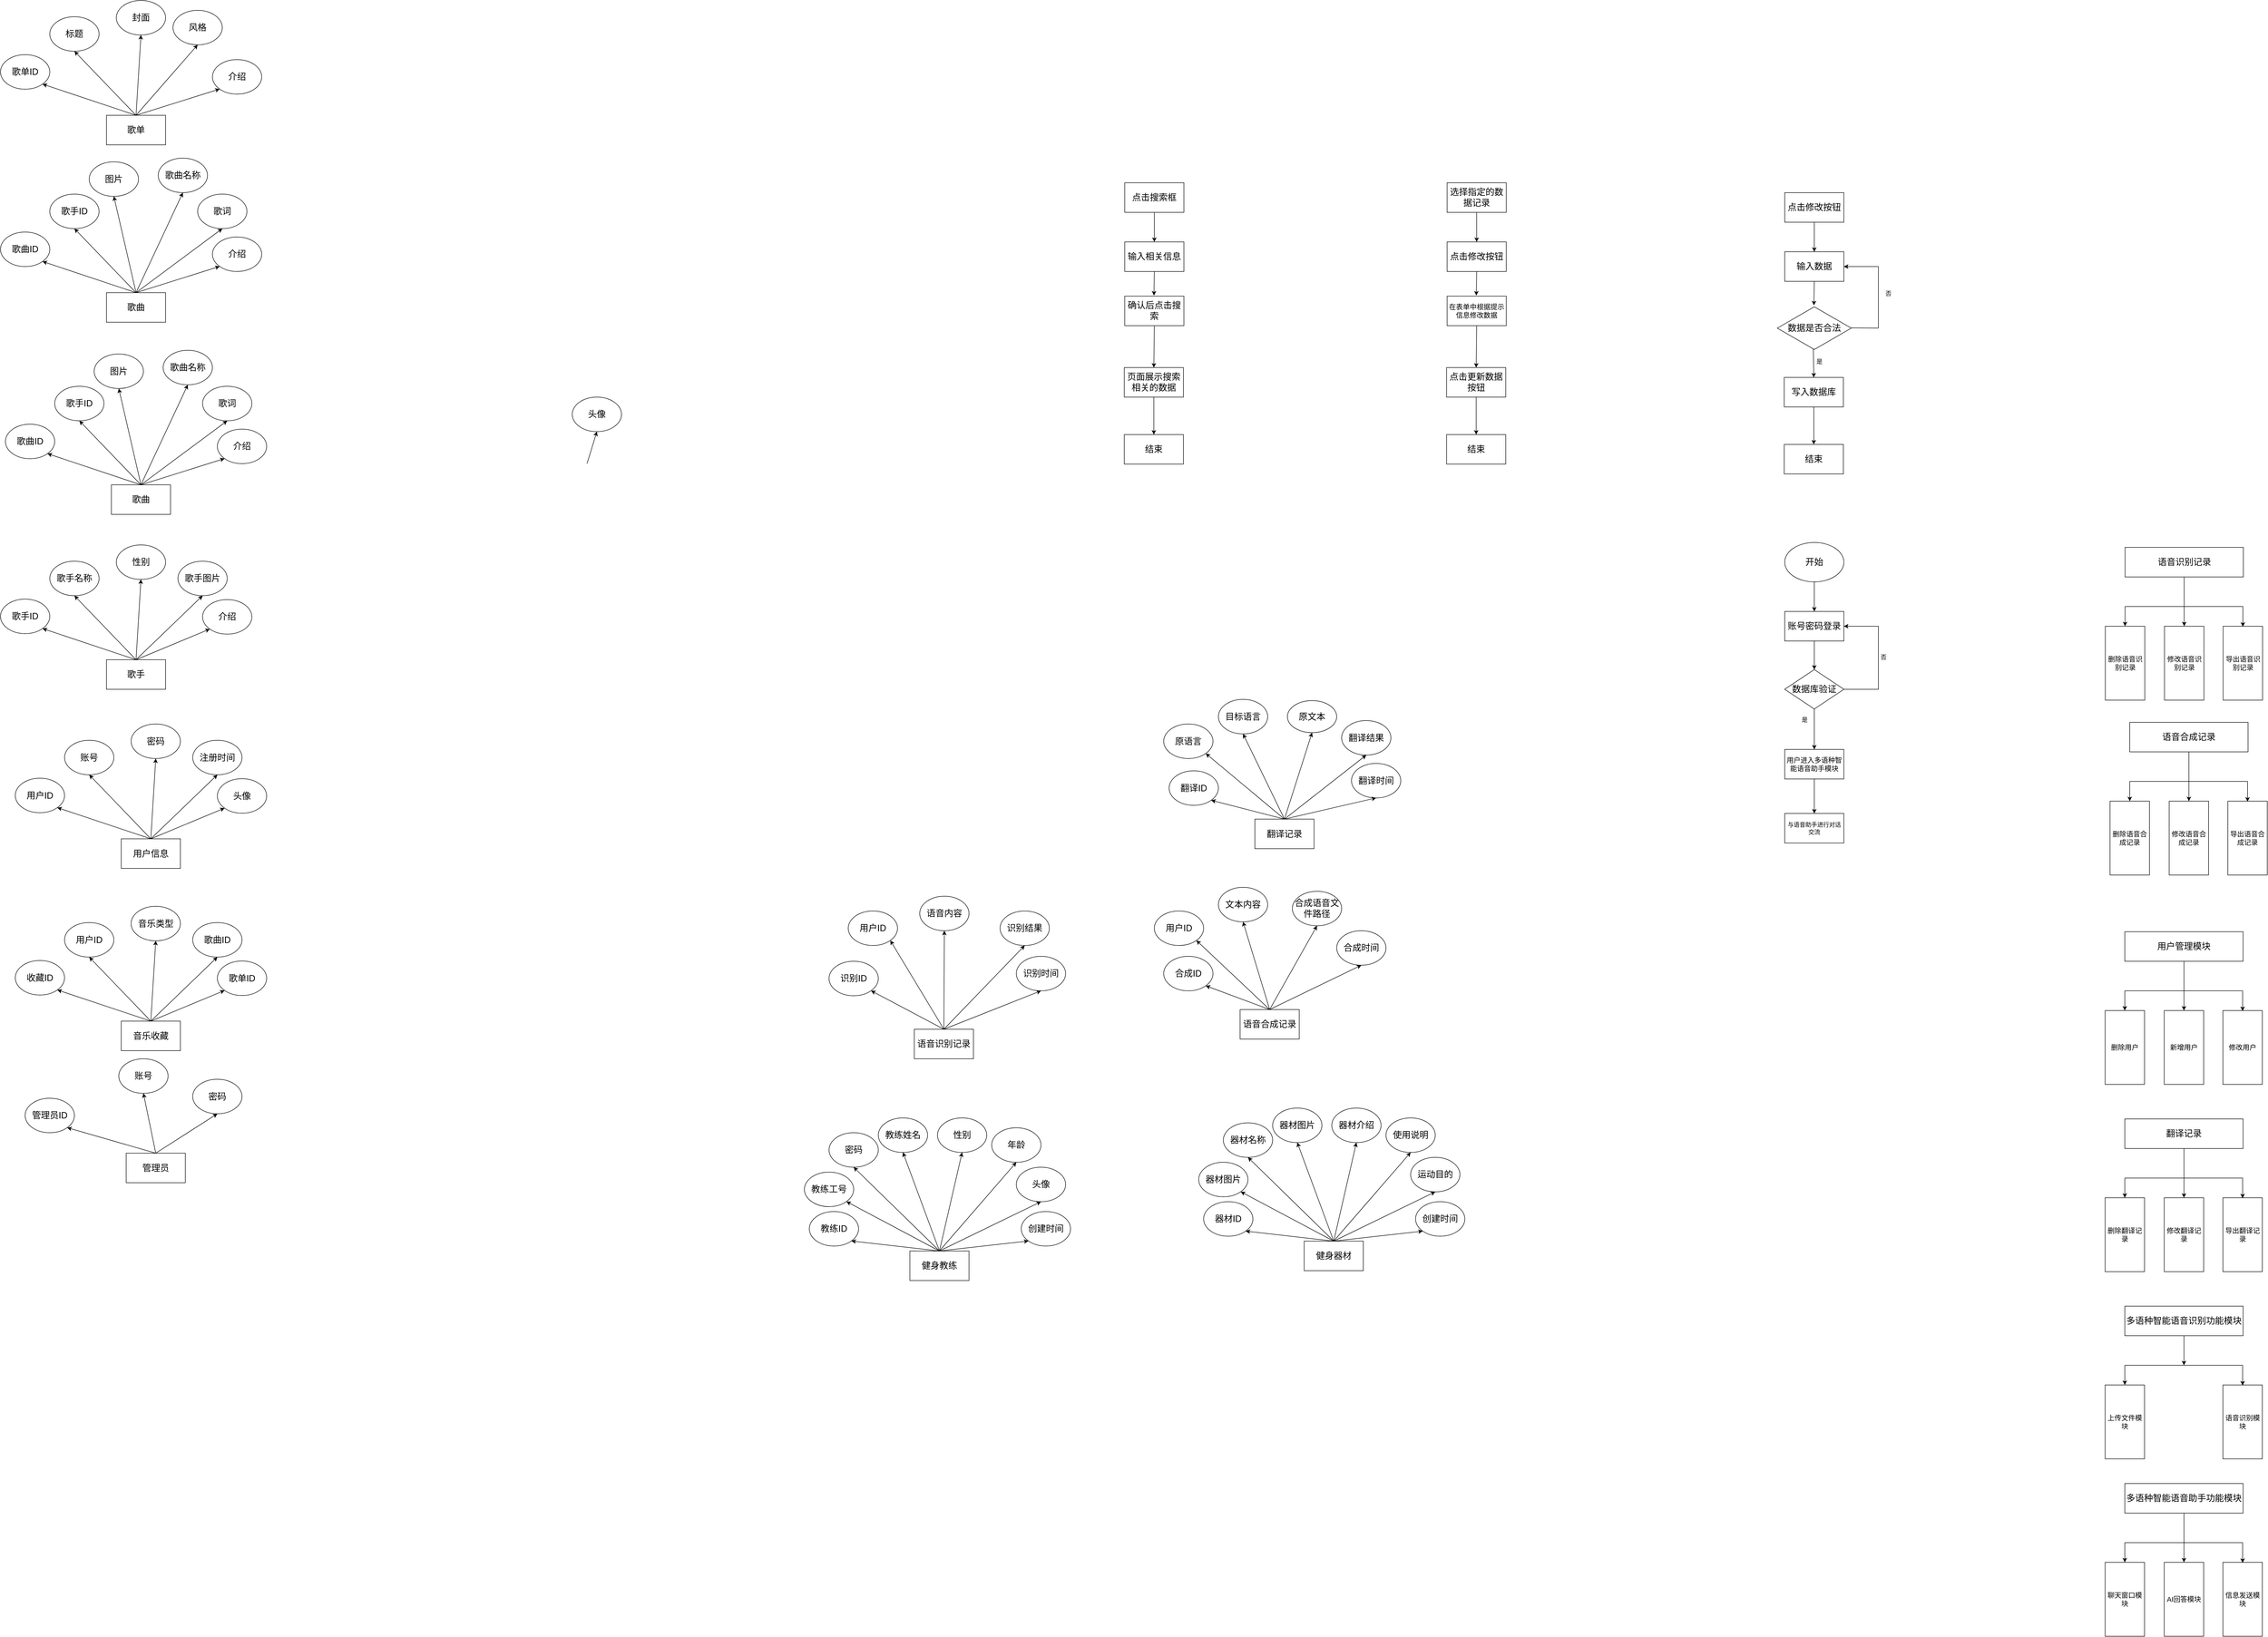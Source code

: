 <mxfile version="26.0.16">
  <diagram name="第 1 页" id="UI5crBXgyZy6Es89FjU4">
    <mxGraphModel dx="18430" dy="5749" grid="1" gridSize="10" guides="1" tooltips="1" connect="1" arrows="1" fold="1" page="1" pageScale="1" pageWidth="827" pageHeight="1169" math="0" shadow="0">
      <root>
        <mxCell id="0" />
        <mxCell id="1" parent="0" />
        <mxCell id="IMLYY0nem67V7j786krE-1" value="&lt;span style=&quot;font-size: 18px;&quot;&gt;用户信息&lt;/span&gt;" style="rounded=0;whiteSpace=wrap;html=1;" parent="1" vertex="1">
          <mxGeometry x="-8085" y="751.5" width="120" height="60" as="geometry" />
        </mxCell>
        <mxCell id="IMLYY0nem67V7j786krE-2" value="&lt;span style=&quot;font-size: 18px;&quot;&gt;用户ID&lt;/span&gt;" style="ellipse;whiteSpace=wrap;html=1;" parent="1" vertex="1">
          <mxGeometry x="-8300" y="628.5" width="100" height="70" as="geometry" />
        </mxCell>
        <mxCell id="IMLYY0nem67V7j786krE-3" value="&lt;span style=&quot;font-size: 18px;&quot;&gt;账号&lt;/span&gt;" style="ellipse;whiteSpace=wrap;html=1;" parent="1" vertex="1">
          <mxGeometry x="-8200" y="551.5" width="100" height="70" as="geometry" />
        </mxCell>
        <mxCell id="IMLYY0nem67V7j786krE-4" value="&lt;font style=&quot;font-size: 18px;&quot;&gt;密码&lt;/font&gt;" style="ellipse;whiteSpace=wrap;html=1;" parent="1" vertex="1">
          <mxGeometry x="-8065" y="518.5" width="100" height="70" as="geometry" />
        </mxCell>
        <mxCell id="IMLYY0nem67V7j786krE-5" value="&lt;font style=&quot;font-size: 18px;&quot;&gt;注册时间&lt;/font&gt;" style="ellipse;whiteSpace=wrap;html=1;" parent="1" vertex="1">
          <mxGeometry x="-7940" y="551.5" width="100" height="70" as="geometry" />
        </mxCell>
        <mxCell id="IMLYY0nem67V7j786krE-8" value="" style="endArrow=classic;html=1;rounded=0;entryX=1;entryY=1;entryDx=0;entryDy=0;exitX=0.5;exitY=0;exitDx=0;exitDy=0;" parent="1" source="IMLYY0nem67V7j786krE-1" target="IMLYY0nem67V7j786krE-2" edge="1">
          <mxGeometry width="50" height="50" relative="1" as="geometry">
            <mxPoint x="-7999" y="811.5" as="sourcePoint" />
            <mxPoint x="-7949" y="761.5" as="targetPoint" />
          </mxGeometry>
        </mxCell>
        <mxCell id="IMLYY0nem67V7j786krE-9" value="" style="endArrow=classic;html=1;rounded=0;entryX=0.5;entryY=1;entryDx=0;entryDy=0;exitX=0.5;exitY=0;exitDx=0;exitDy=0;" parent="1" source="IMLYY0nem67V7j786krE-1" target="IMLYY0nem67V7j786krE-3" edge="1">
          <mxGeometry width="50" height="50" relative="1" as="geometry">
            <mxPoint x="-8089" y="731.5" as="sourcePoint" />
            <mxPoint x="-8224" y="691.5" as="targetPoint" />
          </mxGeometry>
        </mxCell>
        <mxCell id="IMLYY0nem67V7j786krE-10" value="" style="endArrow=classic;html=1;rounded=0;entryX=0.5;entryY=1;entryDx=0;entryDy=0;exitX=0.5;exitY=0;exitDx=0;exitDy=0;" parent="1" source="IMLYY0nem67V7j786krE-1" target="IMLYY0nem67V7j786krE-4" edge="1">
          <mxGeometry width="50" height="50" relative="1" as="geometry">
            <mxPoint x="-7999" y="811.5" as="sourcePoint" />
            <mxPoint x="-7949" y="761.5" as="targetPoint" />
          </mxGeometry>
        </mxCell>
        <mxCell id="IMLYY0nem67V7j786krE-11" value="" style="endArrow=classic;html=1;rounded=0;entryX=0.5;entryY=1;entryDx=0;entryDy=0;exitX=0.5;exitY=0;exitDx=0;exitDy=0;" parent="1" source="IMLYY0nem67V7j786krE-1" target="IMLYY0nem67V7j786krE-5" edge="1">
          <mxGeometry width="50" height="50" relative="1" as="geometry">
            <mxPoint x="-7999" y="811.5" as="sourcePoint" />
            <mxPoint x="-7949" y="761.5" as="targetPoint" />
          </mxGeometry>
        </mxCell>
        <mxCell id="IMLYY0nem67V7j786krE-14" value="&lt;font style=&quot;font-size: 18px;&quot;&gt;翻译记录&lt;/font&gt;" style="rounded=0;whiteSpace=wrap;html=1;" parent="1" vertex="1">
          <mxGeometry x="-5785" y="711.5" width="120" height="60" as="geometry" />
        </mxCell>
        <mxCell id="IMLYY0nem67V7j786krE-15" value="&lt;font style=&quot;font-size: 18px;&quot;&gt;翻译ID&lt;/font&gt;" style="ellipse;whiteSpace=wrap;html=1;" parent="1" vertex="1">
          <mxGeometry x="-5959" y="613.5" width="100" height="70" as="geometry" />
        </mxCell>
        <mxCell id="IMLYY0nem67V7j786krE-16" value="&lt;span style=&quot;font-size: 18px;&quot;&gt;原语言&lt;/span&gt;" style="ellipse;whiteSpace=wrap;html=1;" parent="1" vertex="1">
          <mxGeometry x="-5970" y="518.5" width="100" height="70" as="geometry" />
        </mxCell>
        <mxCell id="IMLYY0nem67V7j786krE-17" value="&lt;font style=&quot;font-size: 18px;&quot;&gt;目标语言&lt;/font&gt;" style="ellipse;whiteSpace=wrap;html=1;" parent="1" vertex="1">
          <mxGeometry x="-5859" y="468.5" width="100" height="70" as="geometry" />
        </mxCell>
        <mxCell id="IMLYY0nem67V7j786krE-18" value="&lt;font style=&quot;font-size: 18px;&quot;&gt;翻译结果&lt;/font&gt;" style="ellipse;whiteSpace=wrap;html=1;" parent="1" vertex="1">
          <mxGeometry x="-5609" y="511.5" width="100" height="70" as="geometry" />
        </mxCell>
        <mxCell id="IMLYY0nem67V7j786krE-21" value="" style="endArrow=classic;html=1;rounded=0;entryX=1;entryY=1;entryDx=0;entryDy=0;exitX=0.5;exitY=0;exitDx=0;exitDy=0;" parent="1" source="IMLYY0nem67V7j786krE-14" target="IMLYY0nem67V7j786krE-15" edge="1">
          <mxGeometry width="50" height="50" relative="1" as="geometry">
            <mxPoint x="-5699" y="771.5" as="sourcePoint" />
            <mxPoint x="-5649" y="721.5" as="targetPoint" />
          </mxGeometry>
        </mxCell>
        <mxCell id="IMLYY0nem67V7j786krE-22" value="" style="endArrow=classic;html=1;rounded=0;entryX=1;entryY=1;entryDx=0;entryDy=0;exitX=0.5;exitY=0;exitDx=0;exitDy=0;" parent="1" source="IMLYY0nem67V7j786krE-14" target="IMLYY0nem67V7j786krE-16" edge="1">
          <mxGeometry width="50" height="50" relative="1" as="geometry">
            <mxPoint x="-5789" y="691.5" as="sourcePoint" />
            <mxPoint x="-5924" y="651.5" as="targetPoint" />
          </mxGeometry>
        </mxCell>
        <mxCell id="IMLYY0nem67V7j786krE-23" value="" style="endArrow=classic;html=1;rounded=0;entryX=0.5;entryY=1;entryDx=0;entryDy=0;exitX=0.5;exitY=0;exitDx=0;exitDy=0;" parent="1" source="IMLYY0nem67V7j786krE-14" target="IMLYY0nem67V7j786krE-17" edge="1">
          <mxGeometry width="50" height="50" relative="1" as="geometry">
            <mxPoint x="-5699" y="771.5" as="sourcePoint" />
            <mxPoint x="-5649" y="721.5" as="targetPoint" />
          </mxGeometry>
        </mxCell>
        <mxCell id="IMLYY0nem67V7j786krE-24" value="" style="endArrow=classic;html=1;rounded=0;entryX=0.5;entryY=1;entryDx=0;entryDy=0;exitX=0.5;exitY=0;exitDx=0;exitDy=0;" parent="1" source="IMLYY0nem67V7j786krE-14" target="IMLYY0nem67V7j786krE-18" edge="1">
          <mxGeometry width="50" height="50" relative="1" as="geometry">
            <mxPoint x="-5699" y="771.5" as="sourcePoint" />
            <mxPoint x="-5649" y="721.5" as="targetPoint" />
          </mxGeometry>
        </mxCell>
        <mxCell id="IMLYY0nem67V7j786krE-27" value="&lt;span style=&quot;font-size: 18px;&quot;&gt;原文本&lt;/span&gt;" style="ellipse;whiteSpace=wrap;html=1;" parent="1" vertex="1">
          <mxGeometry x="-5719" y="471" width="100" height="65" as="geometry" />
        </mxCell>
        <mxCell id="IMLYY0nem67V7j786krE-28" value="" style="endArrow=classic;html=1;rounded=0;entryX=0.5;entryY=1;entryDx=0;entryDy=0;exitX=0.5;exitY=0;exitDx=0;exitDy=0;" parent="1" source="IMLYY0nem67V7j786krE-14" target="IMLYY0nem67V7j786krE-27" edge="1">
          <mxGeometry width="50" height="50" relative="1" as="geometry">
            <mxPoint x="-5715" y="721.5" as="sourcePoint" />
            <mxPoint x="-5689" y="511.5" as="targetPoint" />
          </mxGeometry>
        </mxCell>
        <mxCell id="IMLYY0nem67V7j786krE-29" value="&lt;span style=&quot;font-size: 18px;&quot;&gt;头像&lt;/span&gt;" style="ellipse;whiteSpace=wrap;html=1;" parent="1" vertex="1">
          <mxGeometry x="-7170" y="-145" width="100" height="70" as="geometry" />
        </mxCell>
        <mxCell id="IMLYY0nem67V7j786krE-30" value="" style="endArrow=classic;html=1;rounded=0;entryX=0.5;entryY=1;entryDx=0;entryDy=0;" parent="1" target="IMLYY0nem67V7j786krE-29" edge="1">
          <mxGeometry width="50" height="50" relative="1" as="geometry">
            <mxPoint x="-7140" y="-10" as="sourcePoint" />
            <mxPoint x="-7090" y="160" as="targetPoint" />
          </mxGeometry>
        </mxCell>
        <mxCell id="IMLYY0nem67V7j786krE-31" value="&lt;font style=&quot;font-size: 18px;&quot;&gt;翻译时间&lt;/font&gt;" style="ellipse;whiteSpace=wrap;html=1;" parent="1" vertex="1">
          <mxGeometry x="-5589" y="598.5" width="100" height="70" as="geometry" />
        </mxCell>
        <mxCell id="IMLYY0nem67V7j786krE-32" value="" style="endArrow=classic;html=1;rounded=0;entryX=0.5;entryY=1;entryDx=0;entryDy=0;exitX=0.5;exitY=0;exitDx=0;exitDy=0;" parent="1" source="IMLYY0nem67V7j786krE-14" target="IMLYY0nem67V7j786krE-31" edge="1">
          <mxGeometry width="50" height="50" relative="1" as="geometry">
            <mxPoint x="-5549" y="601.5" as="sourcePoint" />
            <mxPoint x="-5739" y="741.5" as="targetPoint" />
          </mxGeometry>
        </mxCell>
        <mxCell id="IMLYY0nem67V7j786krE-33" value="&lt;font style=&quot;font-size: 18px;&quot;&gt;语音识别记录&lt;/font&gt;" style="rounded=0;whiteSpace=wrap;html=1;" parent="1" vertex="1">
          <mxGeometry x="-6476" y="1138" width="120" height="60" as="geometry" />
        </mxCell>
        <mxCell id="IMLYY0nem67V7j786krE-34" value="&lt;span style=&quot;font-size: 18px;&quot;&gt;识别ID&lt;/span&gt;" style="ellipse;whiteSpace=wrap;html=1;" parent="1" vertex="1">
          <mxGeometry x="-6649" y="1000" width="100" height="70" as="geometry" />
        </mxCell>
        <mxCell id="IMLYY0nem67V7j786krE-35" value="&lt;font style=&quot;font-size: 18px;&quot;&gt;用户ID&lt;/font&gt;" style="ellipse;whiteSpace=wrap;html=1;" parent="1" vertex="1">
          <mxGeometry x="-6610" y="898" width="100" height="70" as="geometry" />
        </mxCell>
        <mxCell id="IMLYY0nem67V7j786krE-36" value="&lt;font style=&quot;font-size: 18px;&quot;&gt;语音内容&lt;/font&gt;" style="ellipse;whiteSpace=wrap;html=1;" parent="1" vertex="1">
          <mxGeometry x="-6465" y="868" width="100" height="70" as="geometry" />
        </mxCell>
        <mxCell id="IMLYY0nem67V7j786krE-37" value="&lt;font style=&quot;font-size: 18px;&quot;&gt;识别结果&lt;/font&gt;" style="ellipse;whiteSpace=wrap;html=1;" parent="1" vertex="1">
          <mxGeometry x="-6302" y="898" width="100" height="70" as="geometry" />
        </mxCell>
        <mxCell id="IMLYY0nem67V7j786krE-38" value="&lt;font style=&quot;font-size: 18px;&quot;&gt;识别时间&lt;/font&gt;" style="ellipse;whiteSpace=wrap;html=1;" parent="1" vertex="1">
          <mxGeometry x="-6269" y="990" width="100" height="70" as="geometry" />
        </mxCell>
        <mxCell id="IMLYY0nem67V7j786krE-40" value="" style="endArrow=classic;html=1;rounded=0;entryX=1;entryY=1;entryDx=0;entryDy=0;exitX=0.5;exitY=0;exitDx=0;exitDy=0;" parent="1" source="IMLYY0nem67V7j786krE-33" target="IMLYY0nem67V7j786krE-34" edge="1">
          <mxGeometry width="50" height="50" relative="1" as="geometry">
            <mxPoint x="-6390" y="1198" as="sourcePoint" />
            <mxPoint x="-6340" y="1148" as="targetPoint" />
          </mxGeometry>
        </mxCell>
        <mxCell id="IMLYY0nem67V7j786krE-41" value="" style="endArrow=classic;html=1;rounded=0;entryX=1;entryY=1;entryDx=0;entryDy=0;exitX=0.5;exitY=0;exitDx=0;exitDy=0;" parent="1" source="IMLYY0nem67V7j786krE-33" target="IMLYY0nem67V7j786krE-35" edge="1">
          <mxGeometry width="50" height="50" relative="1" as="geometry">
            <mxPoint x="-6480" y="1118" as="sourcePoint" />
            <mxPoint x="-6615" y="1078" as="targetPoint" />
          </mxGeometry>
        </mxCell>
        <mxCell id="IMLYY0nem67V7j786krE-42" value="" style="endArrow=classic;html=1;rounded=0;entryX=0.5;entryY=1;entryDx=0;entryDy=0;exitX=0.5;exitY=0;exitDx=0;exitDy=0;" parent="1" source="IMLYY0nem67V7j786krE-33" target="IMLYY0nem67V7j786krE-36" edge="1">
          <mxGeometry width="50" height="50" relative="1" as="geometry">
            <mxPoint x="-6390" y="1198" as="sourcePoint" />
            <mxPoint x="-6340" y="1148" as="targetPoint" />
          </mxGeometry>
        </mxCell>
        <mxCell id="IMLYY0nem67V7j786krE-43" value="" style="endArrow=classic;html=1;rounded=0;entryX=0.5;entryY=1;entryDx=0;entryDy=0;exitX=0.5;exitY=0;exitDx=0;exitDy=0;" parent="1" source="IMLYY0nem67V7j786krE-33" target="IMLYY0nem67V7j786krE-37" edge="1">
          <mxGeometry width="50" height="50" relative="1" as="geometry">
            <mxPoint x="-6390" y="1198" as="sourcePoint" />
            <mxPoint x="-6340" y="1148" as="targetPoint" />
          </mxGeometry>
        </mxCell>
        <mxCell id="IMLYY0nem67V7j786krE-45" value="" style="endArrow=classic;html=1;rounded=0;entryX=0.5;entryY=1;entryDx=0;entryDy=0;exitX=0.5;exitY=0;exitDx=0;exitDy=0;" parent="1" source="IMLYY0nem67V7j786krE-33" target="IMLYY0nem67V7j786krE-38" edge="1">
          <mxGeometry width="50" height="50" relative="1" as="geometry">
            <mxPoint x="-6406" y="1148" as="sourcePoint" />
            <mxPoint x="-6195" y="1018" as="targetPoint" />
          </mxGeometry>
        </mxCell>
        <mxCell id="IMLYY0nem67V7j786krE-50" value="&lt;font style=&quot;font-size: 18px;&quot;&gt;语音合成记录&lt;/font&gt;" style="rounded=0;whiteSpace=wrap;html=1;" parent="1" vertex="1">
          <mxGeometry x="-5815" y="1098" width="120" height="60" as="geometry" />
        </mxCell>
        <mxCell id="IMLYY0nem67V7j786krE-51" value="&lt;font style=&quot;font-size: 18px;&quot;&gt;合成ID&lt;/font&gt;" style="ellipse;whiteSpace=wrap;html=1;" parent="1" vertex="1">
          <mxGeometry x="-5970" y="990" width="100" height="70" as="geometry" />
        </mxCell>
        <mxCell id="IMLYY0nem67V7j786krE-52" value="&lt;span style=&quot;font-size: 18px;&quot;&gt;用户ID&lt;/span&gt;" style="ellipse;whiteSpace=wrap;html=1;" parent="1" vertex="1">
          <mxGeometry x="-5989" y="898" width="100" height="70" as="geometry" />
        </mxCell>
        <mxCell id="IMLYY0nem67V7j786krE-53" value="&lt;font style=&quot;font-size: 18px;&quot;&gt;文本内容&lt;/font&gt;" style="ellipse;whiteSpace=wrap;html=1;" parent="1" vertex="1">
          <mxGeometry x="-5859" y="850" width="100" height="70" as="geometry" />
        </mxCell>
        <mxCell id="IMLYY0nem67V7j786krE-54" value="&lt;font style=&quot;font-size: 18px;&quot;&gt;合成时间&lt;/font&gt;" style="ellipse;whiteSpace=wrap;html=1;" parent="1" vertex="1">
          <mxGeometry x="-5619" y="938" width="100" height="70" as="geometry" />
        </mxCell>
        <mxCell id="IMLYY0nem67V7j786krE-57" value="" style="endArrow=classic;html=1;rounded=0;entryX=1;entryY=1;entryDx=0;entryDy=0;exitX=0.5;exitY=0;exitDx=0;exitDy=0;" parent="1" source="IMLYY0nem67V7j786krE-50" target="IMLYY0nem67V7j786krE-51" edge="1">
          <mxGeometry width="50" height="50" relative="1" as="geometry">
            <mxPoint x="-5729" y="1158" as="sourcePoint" />
            <mxPoint x="-5679" y="1108" as="targetPoint" />
          </mxGeometry>
        </mxCell>
        <mxCell id="IMLYY0nem67V7j786krE-58" value="" style="endArrow=classic;html=1;rounded=0;entryX=1;entryY=1;entryDx=0;entryDy=0;exitX=0.5;exitY=0;exitDx=0;exitDy=0;" parent="1" source="IMLYY0nem67V7j786krE-50" target="IMLYY0nem67V7j786krE-52" edge="1">
          <mxGeometry width="50" height="50" relative="1" as="geometry">
            <mxPoint x="-5819" y="1078" as="sourcePoint" />
            <mxPoint x="-5954" y="1038" as="targetPoint" />
          </mxGeometry>
        </mxCell>
        <mxCell id="IMLYY0nem67V7j786krE-59" value="" style="endArrow=classic;html=1;rounded=0;entryX=0.5;entryY=1;entryDx=0;entryDy=0;exitX=0.5;exitY=0;exitDx=0;exitDy=0;" parent="1" source="IMLYY0nem67V7j786krE-50" target="IMLYY0nem67V7j786krE-53" edge="1">
          <mxGeometry width="50" height="50" relative="1" as="geometry">
            <mxPoint x="-5729" y="1158" as="sourcePoint" />
            <mxPoint x="-5679" y="1108" as="targetPoint" />
          </mxGeometry>
        </mxCell>
        <mxCell id="IMLYY0nem67V7j786krE-60" value="" style="endArrow=classic;html=1;rounded=0;entryX=0.5;entryY=1;entryDx=0;entryDy=0;exitX=0.5;exitY=0;exitDx=0;exitDy=0;" parent="1" source="IMLYY0nem67V7j786krE-50" target="IMLYY0nem67V7j786krE-54" edge="1">
          <mxGeometry width="50" height="50" relative="1" as="geometry">
            <mxPoint x="-5729" y="1158" as="sourcePoint" />
            <mxPoint x="-5679" y="1108" as="targetPoint" />
          </mxGeometry>
        </mxCell>
        <mxCell id="IMLYY0nem67V7j786krE-63" value="&lt;font style=&quot;font-size: 18px;&quot;&gt;合成语音文件路径&lt;/font&gt;" style="ellipse;whiteSpace=wrap;html=1;" parent="1" vertex="1">
          <mxGeometry x="-5709" y="858" width="100" height="70" as="geometry" />
        </mxCell>
        <mxCell id="IMLYY0nem67V7j786krE-64" value="" style="endArrow=classic;html=1;rounded=0;entryX=0.5;entryY=1;entryDx=0;entryDy=0;exitX=0.5;exitY=0;exitDx=0;exitDy=0;" parent="1" source="IMLYY0nem67V7j786krE-50" target="IMLYY0nem67V7j786krE-63" edge="1">
          <mxGeometry width="50" height="50" relative="1" as="geometry">
            <mxPoint x="-5745" y="1108" as="sourcePoint" />
            <mxPoint x="-5719" y="898" as="targetPoint" />
          </mxGeometry>
        </mxCell>
        <mxCell id="IMLYY0nem67V7j786krE-67" value="&lt;font style=&quot;font-size: 18px;&quot;&gt;健身教练&lt;/font&gt;" style="rounded=0;whiteSpace=wrap;html=1;" parent="1" vertex="1">
          <mxGeometry x="-6485" y="1588" width="120" height="60" as="geometry" />
        </mxCell>
        <mxCell id="IMLYY0nem67V7j786krE-68" value="&lt;font style=&quot;font-size: 18px;&quot;&gt;教练ID&lt;/font&gt;" style="ellipse;whiteSpace=wrap;html=1;" parent="1" vertex="1">
          <mxGeometry x="-6689" y="1508" width="100" height="70" as="geometry" />
        </mxCell>
        <mxCell id="IMLYY0nem67V7j786krE-69" value="&lt;span style=&quot;font-size: 18px;&quot;&gt;教练工号&lt;/span&gt;" style="ellipse;whiteSpace=wrap;html=1;" parent="1" vertex="1">
          <mxGeometry x="-6699" y="1428" width="100" height="70" as="geometry" />
        </mxCell>
        <mxCell id="IMLYY0nem67V7j786krE-70" value="&lt;font style=&quot;font-size: 18px;&quot;&gt;密码&lt;/font&gt;" style="ellipse;whiteSpace=wrap;html=1;" parent="1" vertex="1">
          <mxGeometry x="-6649" y="1348" width="100" height="70" as="geometry" />
        </mxCell>
        <mxCell id="IMLYY0nem67V7j786krE-71" value="&lt;font style=&quot;font-size: 18px;&quot;&gt;性别&lt;/font&gt;" style="ellipse;whiteSpace=wrap;html=1;" parent="1" vertex="1">
          <mxGeometry x="-6429" y="1318" width="100" height="70" as="geometry" />
        </mxCell>
        <mxCell id="IMLYY0nem67V7j786krE-72" value="&lt;span style=&quot;font-size: 18px;&quot;&gt;头像&lt;/span&gt;" style="ellipse;whiteSpace=wrap;html=1;" parent="1" vertex="1">
          <mxGeometry x="-6269" y="1418" width="100" height="70" as="geometry" />
        </mxCell>
        <mxCell id="IMLYY0nem67V7j786krE-73" value="&lt;span style=&quot;font-size: 18px;&quot;&gt;创建时间&lt;/span&gt;" style="ellipse;whiteSpace=wrap;html=1;" parent="1" vertex="1">
          <mxGeometry x="-6259" y="1508" width="100" height="70" as="geometry" />
        </mxCell>
        <mxCell id="IMLYY0nem67V7j786krE-74" value="" style="endArrow=classic;html=1;rounded=0;entryX=1;entryY=1;entryDx=0;entryDy=0;exitX=0.5;exitY=0;exitDx=0;exitDy=0;" parent="1" source="IMLYY0nem67V7j786krE-67" target="IMLYY0nem67V7j786krE-68" edge="1">
          <mxGeometry width="50" height="50" relative="1" as="geometry">
            <mxPoint x="-6399" y="1648" as="sourcePoint" />
            <mxPoint x="-6349" y="1598" as="targetPoint" />
          </mxGeometry>
        </mxCell>
        <mxCell id="IMLYY0nem67V7j786krE-75" value="" style="endArrow=classic;html=1;rounded=0;entryX=1;entryY=1;entryDx=0;entryDy=0;exitX=0.5;exitY=0;exitDx=0;exitDy=0;" parent="1" source="IMLYY0nem67V7j786krE-67" target="IMLYY0nem67V7j786krE-69" edge="1">
          <mxGeometry width="50" height="50" relative="1" as="geometry">
            <mxPoint x="-6489" y="1568" as="sourcePoint" />
            <mxPoint x="-6624" y="1528" as="targetPoint" />
          </mxGeometry>
        </mxCell>
        <mxCell id="IMLYY0nem67V7j786krE-76" value="" style="endArrow=classic;html=1;rounded=0;entryX=0.5;entryY=1;entryDx=0;entryDy=0;exitX=0.5;exitY=0;exitDx=0;exitDy=0;" parent="1" source="IMLYY0nem67V7j786krE-67" target="IMLYY0nem67V7j786krE-70" edge="1">
          <mxGeometry width="50" height="50" relative="1" as="geometry">
            <mxPoint x="-6399" y="1648" as="sourcePoint" />
            <mxPoint x="-6349" y="1598" as="targetPoint" />
          </mxGeometry>
        </mxCell>
        <mxCell id="IMLYY0nem67V7j786krE-77" value="" style="endArrow=classic;html=1;rounded=0;entryX=0.5;entryY=1;entryDx=0;entryDy=0;exitX=0.5;exitY=0;exitDx=0;exitDy=0;" parent="1" source="IMLYY0nem67V7j786krE-67" target="IMLYY0nem67V7j786krE-71" edge="1">
          <mxGeometry width="50" height="50" relative="1" as="geometry">
            <mxPoint x="-6399" y="1648" as="sourcePoint" />
            <mxPoint x="-6349" y="1598" as="targetPoint" />
          </mxGeometry>
        </mxCell>
        <mxCell id="IMLYY0nem67V7j786krE-78" value="" style="endArrow=classic;html=1;rounded=0;entryX=0;entryY=1;entryDx=0;entryDy=0;exitX=0.5;exitY=0;exitDx=0;exitDy=0;" parent="1" source="IMLYY0nem67V7j786krE-67" target="IMLYY0nem67V7j786krE-73" edge="1">
          <mxGeometry width="50" height="50" relative="1" as="geometry">
            <mxPoint x="-6415" y="1598" as="sourcePoint" />
            <mxPoint x="-6604" y="1568" as="targetPoint" />
          </mxGeometry>
        </mxCell>
        <mxCell id="IMLYY0nem67V7j786krE-79" value="" style="endArrow=classic;html=1;rounded=0;entryX=0.5;entryY=1;entryDx=0;entryDy=0;exitX=0.5;exitY=0;exitDx=0;exitDy=0;" parent="1" source="IMLYY0nem67V7j786krE-67" target="IMLYY0nem67V7j786krE-72" edge="1">
          <mxGeometry width="50" height="50" relative="1" as="geometry">
            <mxPoint x="-6415" y="1598" as="sourcePoint" />
            <mxPoint x="-6204" y="1468" as="targetPoint" />
          </mxGeometry>
        </mxCell>
        <mxCell id="IMLYY0nem67V7j786krE-80" value="&lt;font style=&quot;font-size: 18px;&quot;&gt;教练姓名&lt;/font&gt;" style="ellipse;whiteSpace=wrap;html=1;" parent="1" vertex="1">
          <mxGeometry x="-6549" y="1318" width="100" height="70" as="geometry" />
        </mxCell>
        <mxCell id="IMLYY0nem67V7j786krE-81" value="" style="endArrow=classic;html=1;rounded=0;entryX=0.5;entryY=1;entryDx=0;entryDy=0;exitX=0.5;exitY=0;exitDx=0;exitDy=0;" parent="1" source="IMLYY0nem67V7j786krE-67" target="IMLYY0nem67V7j786krE-80" edge="1">
          <mxGeometry width="50" height="50" relative="1" as="geometry">
            <mxPoint x="-6415" y="1598" as="sourcePoint" />
            <mxPoint x="-6389" y="1388" as="targetPoint" />
          </mxGeometry>
        </mxCell>
        <mxCell id="IMLYY0nem67V7j786krE-82" value="&lt;font style=&quot;font-size: 18px;&quot;&gt;年龄&lt;/font&gt;" style="ellipse;whiteSpace=wrap;html=1;" parent="1" vertex="1">
          <mxGeometry x="-6319" y="1338" width="100" height="70" as="geometry" />
        </mxCell>
        <mxCell id="IMLYY0nem67V7j786krE-83" value="" style="endArrow=classic;html=1;rounded=0;entryX=0.5;entryY=1;entryDx=0;entryDy=0;exitX=0.5;exitY=0;exitDx=0;exitDy=0;" parent="1" source="IMLYY0nem67V7j786krE-67" target="IMLYY0nem67V7j786krE-82" edge="1">
          <mxGeometry width="50" height="50" relative="1" as="geometry">
            <mxPoint x="-6249" y="1478" as="sourcePoint" />
            <mxPoint x="-6439" y="1618" as="targetPoint" />
          </mxGeometry>
        </mxCell>
        <mxCell id="IMLYY0nem67V7j786krE-84" value="&lt;font style=&quot;font-size: 18px;&quot;&gt;健身器材&lt;/font&gt;" style="rounded=0;whiteSpace=wrap;html=1;" parent="1" vertex="1">
          <mxGeometry x="-5685" y="1568" width="120" height="60" as="geometry" />
        </mxCell>
        <mxCell id="IMLYY0nem67V7j786krE-85" value="&lt;font style=&quot;font-size: 18px;&quot;&gt;器材ID&lt;/font&gt;" style="ellipse;whiteSpace=wrap;html=1;" parent="1" vertex="1">
          <mxGeometry x="-5889" y="1488" width="100" height="70" as="geometry" />
        </mxCell>
        <mxCell id="IMLYY0nem67V7j786krE-86" value="&lt;span style=&quot;font-size: 18px;&quot;&gt;器材图片&lt;/span&gt;" style="ellipse;whiteSpace=wrap;html=1;" parent="1" vertex="1">
          <mxGeometry x="-5899" y="1408" width="100" height="70" as="geometry" />
        </mxCell>
        <mxCell id="IMLYY0nem67V7j786krE-87" value="&lt;span style=&quot;font-size: 18px;&quot;&gt;器材名称&lt;/span&gt;" style="ellipse;whiteSpace=wrap;html=1;" parent="1" vertex="1">
          <mxGeometry x="-5849" y="1328" width="100" height="70" as="geometry" />
        </mxCell>
        <mxCell id="IMLYY0nem67V7j786krE-88" value="&lt;font style=&quot;font-size: 18px;&quot;&gt;器材介绍&lt;/font&gt;" style="ellipse;whiteSpace=wrap;html=1;" parent="1" vertex="1">
          <mxGeometry x="-5629" y="1298" width="100" height="70" as="geometry" />
        </mxCell>
        <mxCell id="IMLYY0nem67V7j786krE-89" value="&lt;span style=&quot;font-size: 18px;&quot;&gt;运动目的&lt;/span&gt;" style="ellipse;whiteSpace=wrap;html=1;" parent="1" vertex="1">
          <mxGeometry x="-5469" y="1398" width="100" height="70" as="geometry" />
        </mxCell>
        <mxCell id="IMLYY0nem67V7j786krE-90" value="&lt;span style=&quot;font-size: 18px;&quot;&gt;创建时间&lt;/span&gt;" style="ellipse;whiteSpace=wrap;html=1;" parent="1" vertex="1">
          <mxGeometry x="-5459" y="1488" width="100" height="70" as="geometry" />
        </mxCell>
        <mxCell id="IMLYY0nem67V7j786krE-91" value="" style="endArrow=classic;html=1;rounded=0;entryX=1;entryY=1;entryDx=0;entryDy=0;exitX=0.5;exitY=0;exitDx=0;exitDy=0;" parent="1" source="IMLYY0nem67V7j786krE-84" target="IMLYY0nem67V7j786krE-85" edge="1">
          <mxGeometry width="50" height="50" relative="1" as="geometry">
            <mxPoint x="-5599" y="1628" as="sourcePoint" />
            <mxPoint x="-5549" y="1578" as="targetPoint" />
          </mxGeometry>
        </mxCell>
        <mxCell id="IMLYY0nem67V7j786krE-92" value="" style="endArrow=classic;html=1;rounded=0;entryX=1;entryY=1;entryDx=0;entryDy=0;exitX=0.5;exitY=0;exitDx=0;exitDy=0;" parent="1" source="IMLYY0nem67V7j786krE-84" target="IMLYY0nem67V7j786krE-86" edge="1">
          <mxGeometry width="50" height="50" relative="1" as="geometry">
            <mxPoint x="-5689" y="1548" as="sourcePoint" />
            <mxPoint x="-5824" y="1508" as="targetPoint" />
          </mxGeometry>
        </mxCell>
        <mxCell id="IMLYY0nem67V7j786krE-93" value="" style="endArrow=classic;html=1;rounded=0;entryX=0.5;entryY=1;entryDx=0;entryDy=0;exitX=0.5;exitY=0;exitDx=0;exitDy=0;" parent="1" source="IMLYY0nem67V7j786krE-84" target="IMLYY0nem67V7j786krE-87" edge="1">
          <mxGeometry width="50" height="50" relative="1" as="geometry">
            <mxPoint x="-5599" y="1628" as="sourcePoint" />
            <mxPoint x="-5549" y="1578" as="targetPoint" />
          </mxGeometry>
        </mxCell>
        <mxCell id="IMLYY0nem67V7j786krE-94" value="" style="endArrow=classic;html=1;rounded=0;entryX=0.5;entryY=1;entryDx=0;entryDy=0;exitX=0.5;exitY=0;exitDx=0;exitDy=0;" parent="1" source="IMLYY0nem67V7j786krE-84" target="IMLYY0nem67V7j786krE-88" edge="1">
          <mxGeometry width="50" height="50" relative="1" as="geometry">
            <mxPoint x="-5599" y="1628" as="sourcePoint" />
            <mxPoint x="-5549" y="1578" as="targetPoint" />
          </mxGeometry>
        </mxCell>
        <mxCell id="IMLYY0nem67V7j786krE-95" value="" style="endArrow=classic;html=1;rounded=0;entryX=0;entryY=1;entryDx=0;entryDy=0;exitX=0.5;exitY=0;exitDx=0;exitDy=0;" parent="1" source="IMLYY0nem67V7j786krE-84" target="IMLYY0nem67V7j786krE-90" edge="1">
          <mxGeometry width="50" height="50" relative="1" as="geometry">
            <mxPoint x="-5615" y="1578" as="sourcePoint" />
            <mxPoint x="-5804" y="1548" as="targetPoint" />
          </mxGeometry>
        </mxCell>
        <mxCell id="IMLYY0nem67V7j786krE-96" value="" style="endArrow=classic;html=1;rounded=0;entryX=0.5;entryY=1;entryDx=0;entryDy=0;exitX=0.5;exitY=0;exitDx=0;exitDy=0;" parent="1" source="IMLYY0nem67V7j786krE-84" target="IMLYY0nem67V7j786krE-89" edge="1">
          <mxGeometry width="50" height="50" relative="1" as="geometry">
            <mxPoint x="-5615" y="1578" as="sourcePoint" />
            <mxPoint x="-5404" y="1448" as="targetPoint" />
          </mxGeometry>
        </mxCell>
        <mxCell id="IMLYY0nem67V7j786krE-97" value="&lt;span style=&quot;font-size: 18px;&quot;&gt;器材图片&lt;/span&gt;" style="ellipse;whiteSpace=wrap;html=1;" parent="1" vertex="1">
          <mxGeometry x="-5749" y="1298" width="100" height="70" as="geometry" />
        </mxCell>
        <mxCell id="IMLYY0nem67V7j786krE-98" value="" style="endArrow=classic;html=1;rounded=0;entryX=0.5;entryY=1;entryDx=0;entryDy=0;exitX=0.5;exitY=0;exitDx=0;exitDy=0;" parent="1" source="IMLYY0nem67V7j786krE-84" target="IMLYY0nem67V7j786krE-97" edge="1">
          <mxGeometry width="50" height="50" relative="1" as="geometry">
            <mxPoint x="-5615" y="1578" as="sourcePoint" />
            <mxPoint x="-5589" y="1368" as="targetPoint" />
          </mxGeometry>
        </mxCell>
        <mxCell id="IMLYY0nem67V7j786krE-99" value="&lt;font style=&quot;font-size: 18px;&quot;&gt;使用说明&lt;/font&gt;" style="ellipse;whiteSpace=wrap;html=1;" parent="1" vertex="1">
          <mxGeometry x="-5519" y="1318" width="100" height="70" as="geometry" />
        </mxCell>
        <mxCell id="IMLYY0nem67V7j786krE-100" value="" style="endArrow=classic;html=1;rounded=0;entryX=0.5;entryY=1;entryDx=0;entryDy=0;exitX=0.5;exitY=0;exitDx=0;exitDy=0;" parent="1" source="IMLYY0nem67V7j786krE-84" target="IMLYY0nem67V7j786krE-99" edge="1">
          <mxGeometry width="50" height="50" relative="1" as="geometry">
            <mxPoint x="-5449" y="1458" as="sourcePoint" />
            <mxPoint x="-5639" y="1598" as="targetPoint" />
          </mxGeometry>
        </mxCell>
        <mxCell id="16CYSNht8lf0X_vBFAvL-1" value="&lt;font style=&quot;font-size: 18px;&quot;&gt;点击修改按钮&lt;/font&gt;" style="rounded=0;whiteSpace=wrap;html=1;" parent="1" vertex="1">
          <mxGeometry x="-4710" y="-560" width="120" height="60" as="geometry" />
        </mxCell>
        <mxCell id="16CYSNht8lf0X_vBFAvL-2" value="&lt;font style=&quot;font-size: 18px;&quot;&gt;输入数据&lt;/font&gt;" style="rounded=0;whiteSpace=wrap;html=1;" parent="1" vertex="1">
          <mxGeometry x="-4710" y="-440" width="120" height="60" as="geometry" />
        </mxCell>
        <mxCell id="16CYSNht8lf0X_vBFAvL-3" value="&lt;font style=&quot;font-size: 18px;&quot;&gt;写入数据库&lt;/font&gt;" style="rounded=0;whiteSpace=wrap;html=1;" parent="1" vertex="1">
          <mxGeometry x="-4711" y="-185" width="120" height="60" as="geometry" />
        </mxCell>
        <mxCell id="16CYSNht8lf0X_vBFAvL-4" value="&lt;font style=&quot;font-size: 18px;&quot;&gt;结束&lt;/font&gt;" style="rounded=0;whiteSpace=wrap;html=1;" parent="1" vertex="1">
          <mxGeometry x="-4711" y="-49" width="120" height="60" as="geometry" />
        </mxCell>
        <mxCell id="16CYSNht8lf0X_vBFAvL-5" value="&lt;font style=&quot;font-size: 18px;&quot;&gt;数据是否合法&lt;/font&gt;" style="html=1;whiteSpace=wrap;aspect=fixed;shape=isoRectangle;" parent="1" vertex="1">
          <mxGeometry x="-4725" y="-330" width="150" height="90" as="geometry" />
        </mxCell>
        <mxCell id="16CYSNht8lf0X_vBFAvL-6" value="" style="endArrow=classic;html=1;rounded=0;exitX=0.5;exitY=1;exitDx=0;exitDy=0;entryX=0.5;entryY=0;entryDx=0;entryDy=0;" parent="1" source="16CYSNht8lf0X_vBFAvL-1" target="16CYSNht8lf0X_vBFAvL-2" edge="1">
          <mxGeometry width="50" height="50" relative="1" as="geometry">
            <mxPoint x="-4290" y="-270" as="sourcePoint" />
            <mxPoint x="-4240" y="-320" as="targetPoint" />
          </mxGeometry>
        </mxCell>
        <mxCell id="16CYSNht8lf0X_vBFAvL-7" value="" style="endArrow=classic;html=1;rounded=0;exitX=0.5;exitY=1;exitDx=0;exitDy=0;entryX=0.495;entryY=-0.014;entryDx=0;entryDy=0;entryPerimeter=0;" parent="1" source="16CYSNht8lf0X_vBFAvL-2" target="16CYSNht8lf0X_vBFAvL-5" edge="1">
          <mxGeometry width="50" height="50" relative="1" as="geometry">
            <mxPoint x="-4290" y="-270" as="sourcePoint" />
            <mxPoint x="-4240" y="-320" as="targetPoint" />
          </mxGeometry>
        </mxCell>
        <mxCell id="16CYSNht8lf0X_vBFAvL-8" value="" style="endArrow=classic;html=1;rounded=0;exitX=0.487;exitY=0.965;exitDx=0;exitDy=0;exitPerimeter=0;entryX=0.5;entryY=0;entryDx=0;entryDy=0;" parent="1" source="16CYSNht8lf0X_vBFAvL-5" target="16CYSNht8lf0X_vBFAvL-3" edge="1">
          <mxGeometry width="50" height="50" relative="1" as="geometry">
            <mxPoint x="-4290" y="-270" as="sourcePoint" />
            <mxPoint x="-4240" y="-320" as="targetPoint" />
          </mxGeometry>
        </mxCell>
        <mxCell id="16CYSNht8lf0X_vBFAvL-9" value="是" style="text;html=1;align=center;verticalAlign=middle;resizable=0;points=[];autosize=1;strokeColor=none;fillColor=none;" parent="1" vertex="1">
          <mxGeometry x="-4660" y="-232" width="40" height="30" as="geometry" />
        </mxCell>
        <mxCell id="16CYSNht8lf0X_vBFAvL-10" value="" style="endArrow=classic;html=1;rounded=0;entryX=0.5;entryY=0;entryDx=0;entryDy=0;exitX=0.5;exitY=1;exitDx=0;exitDy=0;" parent="1" source="16CYSNht8lf0X_vBFAvL-3" target="16CYSNht8lf0X_vBFAvL-4" edge="1">
          <mxGeometry width="50" height="50" relative="1" as="geometry">
            <mxPoint x="-4290" y="-80" as="sourcePoint" />
            <mxPoint x="-4240" y="-130" as="targetPoint" />
          </mxGeometry>
        </mxCell>
        <mxCell id="16CYSNht8lf0X_vBFAvL-13" value="" style="endArrow=none;html=1;rounded=0;exitX=0.967;exitY=0.556;exitDx=0;exitDy=0;exitPerimeter=0;" parent="1" edge="1">
          <mxGeometry width="50" height="50" relative="1" as="geometry">
            <mxPoint x="-4575" y="-285.44" as="sourcePoint" />
            <mxPoint x="-4520" y="-285" as="targetPoint" />
          </mxGeometry>
        </mxCell>
        <mxCell id="16CYSNht8lf0X_vBFAvL-15" value="" style="endArrow=none;html=1;rounded=0;" parent="1" edge="1">
          <mxGeometry width="50" height="50" relative="1" as="geometry">
            <mxPoint x="-4520" y="-285" as="sourcePoint" />
            <mxPoint x="-4520" y="-410" as="targetPoint" />
          </mxGeometry>
        </mxCell>
        <mxCell id="16CYSNht8lf0X_vBFAvL-16" value="" style="endArrow=classic;html=1;rounded=0;entryX=1;entryY=0.5;entryDx=0;entryDy=0;" parent="1" target="16CYSNht8lf0X_vBFAvL-2" edge="1">
          <mxGeometry width="50" height="50" relative="1" as="geometry">
            <mxPoint x="-4520" y="-410" as="sourcePoint" />
            <mxPoint x="-4240" y="-360" as="targetPoint" />
          </mxGeometry>
        </mxCell>
        <mxCell id="16CYSNht8lf0X_vBFAvL-17" value="否" style="text;html=1;align=center;verticalAlign=middle;resizable=0;points=[];autosize=1;strokeColor=none;fillColor=none;" parent="1" vertex="1">
          <mxGeometry x="-4520" y="-370" width="40" height="30" as="geometry" />
        </mxCell>
        <mxCell id="16CYSNht8lf0X_vBFAvL-19" value="&lt;font style=&quot;font-size: 18px;&quot;&gt;选择指定的数据记录&lt;/font&gt;" style="rounded=0;whiteSpace=wrap;html=1;" parent="1" vertex="1">
          <mxGeometry x="-5395" y="-580" width="120" height="60" as="geometry" />
        </mxCell>
        <mxCell id="16CYSNht8lf0X_vBFAvL-20" value="&lt;span style=&quot;font-size: 18px;&quot;&gt;点击修改按钮&lt;/span&gt;" style="rounded=0;whiteSpace=wrap;html=1;" parent="1" vertex="1">
          <mxGeometry x="-5395" y="-460" width="120" height="60" as="geometry" />
        </mxCell>
        <mxCell id="16CYSNht8lf0X_vBFAvL-21" value="&lt;span style=&quot;font-size: 18px;&quot;&gt;点击更新数据按钮&lt;/span&gt;" style="rounded=0;whiteSpace=wrap;html=1;" parent="1" vertex="1">
          <mxGeometry x="-5396" y="-205" width="120" height="60" as="geometry" />
        </mxCell>
        <mxCell id="16CYSNht8lf0X_vBFAvL-22" value="&lt;font style=&quot;font-size: 18px;&quot;&gt;结束&lt;/font&gt;" style="rounded=0;whiteSpace=wrap;html=1;" parent="1" vertex="1">
          <mxGeometry x="-5396" y="-69" width="120" height="60" as="geometry" />
        </mxCell>
        <mxCell id="16CYSNht8lf0X_vBFAvL-24" value="" style="endArrow=classic;html=1;rounded=0;exitX=0.5;exitY=1;exitDx=0;exitDy=0;entryX=0.5;entryY=0;entryDx=0;entryDy=0;" parent="1" source="16CYSNht8lf0X_vBFAvL-19" target="16CYSNht8lf0X_vBFAvL-20" edge="1">
          <mxGeometry width="50" height="50" relative="1" as="geometry">
            <mxPoint x="-4975" y="-290" as="sourcePoint" />
            <mxPoint x="-4925" y="-340" as="targetPoint" />
          </mxGeometry>
        </mxCell>
        <mxCell id="16CYSNht8lf0X_vBFAvL-25" value="" style="endArrow=classic;html=1;rounded=0;exitX=0.5;exitY=1;exitDx=0;exitDy=0;entryX=0.495;entryY=-0.014;entryDx=0;entryDy=0;entryPerimeter=0;" parent="1" source="16CYSNht8lf0X_vBFAvL-20" edge="1">
          <mxGeometry width="50" height="50" relative="1" as="geometry">
            <mxPoint x="-4975" y="-290" as="sourcePoint" />
            <mxPoint x="-5335.75" y="-351.26" as="targetPoint" />
          </mxGeometry>
        </mxCell>
        <mxCell id="16CYSNht8lf0X_vBFAvL-26" value="" style="endArrow=classic;html=1;rounded=0;exitX=0.5;exitY=1;exitDx=0;exitDy=0;entryX=0.5;entryY=0;entryDx=0;entryDy=0;" parent="1" source="16CYSNht8lf0X_vBFAvL-33" target="16CYSNht8lf0X_vBFAvL-21" edge="1">
          <mxGeometry width="50" height="50" relative="1" as="geometry">
            <mxPoint x="-5336.95" y="-263.15" as="sourcePoint" />
            <mxPoint x="-4925" y="-340" as="targetPoint" />
          </mxGeometry>
        </mxCell>
        <mxCell id="16CYSNht8lf0X_vBFAvL-28" value="" style="endArrow=classic;html=1;rounded=0;entryX=0.5;entryY=0;entryDx=0;entryDy=0;exitX=0.5;exitY=1;exitDx=0;exitDy=0;" parent="1" source="16CYSNht8lf0X_vBFAvL-21" target="16CYSNht8lf0X_vBFAvL-22" edge="1">
          <mxGeometry width="50" height="50" relative="1" as="geometry">
            <mxPoint x="-4975" y="-100" as="sourcePoint" />
            <mxPoint x="-4925" y="-150" as="targetPoint" />
          </mxGeometry>
        </mxCell>
        <mxCell id="16CYSNht8lf0X_vBFAvL-33" value="&lt;font style=&quot;font-size: 14px;&quot;&gt;在表单中根据提示信息修改数据&lt;/font&gt;" style="rounded=0;whiteSpace=wrap;html=1;" parent="1" vertex="1">
          <mxGeometry x="-5395" y="-350" width="120" height="60" as="geometry" />
        </mxCell>
        <mxCell id="16CYSNht8lf0X_vBFAvL-34" value="&lt;font style=&quot;font-size: 18px;&quot;&gt;点击搜索框&lt;/font&gt;" style="rounded=0;whiteSpace=wrap;html=1;" parent="1" vertex="1">
          <mxGeometry x="-6049" y="-580" width="120" height="60" as="geometry" />
        </mxCell>
        <mxCell id="16CYSNht8lf0X_vBFAvL-35" value="&lt;span style=&quot;font-size: 18px;&quot;&gt;输入相关信息&lt;/span&gt;" style="rounded=0;whiteSpace=wrap;html=1;" parent="1" vertex="1">
          <mxGeometry x="-6049" y="-460" width="120" height="60" as="geometry" />
        </mxCell>
        <mxCell id="16CYSNht8lf0X_vBFAvL-36" value="&lt;span style=&quot;font-size: 18px;&quot;&gt;页面展示搜索相关的数据&lt;/span&gt;" style="rounded=0;whiteSpace=wrap;html=1;" parent="1" vertex="1">
          <mxGeometry x="-6050" y="-205" width="120" height="60" as="geometry" />
        </mxCell>
        <mxCell id="16CYSNht8lf0X_vBFAvL-37" value="&lt;font style=&quot;font-size: 18px;&quot;&gt;结束&lt;/font&gt;" style="rounded=0;whiteSpace=wrap;html=1;" parent="1" vertex="1">
          <mxGeometry x="-6050" y="-69" width="120" height="60" as="geometry" />
        </mxCell>
        <mxCell id="16CYSNht8lf0X_vBFAvL-38" value="" style="endArrow=classic;html=1;rounded=0;exitX=0.5;exitY=1;exitDx=0;exitDy=0;entryX=0.5;entryY=0;entryDx=0;entryDy=0;" parent="1" source="16CYSNht8lf0X_vBFAvL-34" target="16CYSNht8lf0X_vBFAvL-35" edge="1">
          <mxGeometry width="50" height="50" relative="1" as="geometry">
            <mxPoint x="-5629" y="-290" as="sourcePoint" />
            <mxPoint x="-5579" y="-340" as="targetPoint" />
          </mxGeometry>
        </mxCell>
        <mxCell id="16CYSNht8lf0X_vBFAvL-39" value="" style="endArrow=classic;html=1;rounded=0;exitX=0.5;exitY=1;exitDx=0;exitDy=0;entryX=0.495;entryY=-0.014;entryDx=0;entryDy=0;entryPerimeter=0;" parent="1" source="16CYSNht8lf0X_vBFAvL-35" edge="1">
          <mxGeometry width="50" height="50" relative="1" as="geometry">
            <mxPoint x="-5629" y="-290" as="sourcePoint" />
            <mxPoint x="-5989.75" y="-351.26" as="targetPoint" />
          </mxGeometry>
        </mxCell>
        <mxCell id="16CYSNht8lf0X_vBFAvL-40" value="" style="endArrow=classic;html=1;rounded=0;exitX=0.5;exitY=1;exitDx=0;exitDy=0;entryX=0.5;entryY=0;entryDx=0;entryDy=0;" parent="1" source="16CYSNht8lf0X_vBFAvL-42" target="16CYSNht8lf0X_vBFAvL-36" edge="1">
          <mxGeometry width="50" height="50" relative="1" as="geometry">
            <mxPoint x="-5990.95" y="-263.15" as="sourcePoint" />
            <mxPoint x="-5579" y="-340" as="targetPoint" />
          </mxGeometry>
        </mxCell>
        <mxCell id="16CYSNht8lf0X_vBFAvL-41" value="" style="endArrow=classic;html=1;rounded=0;entryX=0.5;entryY=0;entryDx=0;entryDy=0;exitX=0.5;exitY=1;exitDx=0;exitDy=0;" parent="1" source="16CYSNht8lf0X_vBFAvL-36" target="16CYSNht8lf0X_vBFAvL-37" edge="1">
          <mxGeometry width="50" height="50" relative="1" as="geometry">
            <mxPoint x="-5629" y="-100" as="sourcePoint" />
            <mxPoint x="-5579" y="-150" as="targetPoint" />
          </mxGeometry>
        </mxCell>
        <mxCell id="16CYSNht8lf0X_vBFAvL-42" value="&lt;font style=&quot;font-size: 18px;&quot;&gt;确认后点击搜索&lt;/font&gt;" style="rounded=0;whiteSpace=wrap;html=1;" parent="1" vertex="1">
          <mxGeometry x="-6049" y="-350" width="120" height="60" as="geometry" />
        </mxCell>
        <mxCell id="HW30ee-nWYa3M7AWRGV1-10" value="&lt;font style=&quot;font-size: 18px;&quot;&gt;语音识别记录&lt;/font&gt;" style="rounded=0;whiteSpace=wrap;html=1;" parent="1" vertex="1">
          <mxGeometry x="-4019.5" y="160" width="240" height="60" as="geometry" />
        </mxCell>
        <mxCell id="HW30ee-nWYa3M7AWRGV1-15" value="&lt;font style=&quot;font-size: 14px;&quot;&gt;删除语音识别记录&lt;/font&gt;" style="rounded=0;whiteSpace=wrap;html=1;" parent="1" vertex="1">
          <mxGeometry x="-4059.5" y="320" width="80" height="150" as="geometry" />
        </mxCell>
        <mxCell id="HW30ee-nWYa3M7AWRGV1-16" value="&lt;span style=&quot;font-size: 14px;&quot;&gt;修改语音识别记录&lt;/span&gt;" style="rounded=0;whiteSpace=wrap;html=1;" parent="1" vertex="1">
          <mxGeometry x="-3939.5" y="320" width="80" height="150" as="geometry" />
        </mxCell>
        <mxCell id="HW30ee-nWYa3M7AWRGV1-18" value="" style="endArrow=classic;html=1;rounded=0;exitX=0.5;exitY=1;exitDx=0;exitDy=0;entryX=0.5;entryY=0;entryDx=0;entryDy=0;" parent="1" source="HW30ee-nWYa3M7AWRGV1-10" target="HW30ee-nWYa3M7AWRGV1-16" edge="1">
          <mxGeometry width="50" height="50" relative="1" as="geometry">
            <mxPoint x="-3819.5" y="450" as="sourcePoint" />
            <mxPoint x="-3899.5" y="270" as="targetPoint" />
          </mxGeometry>
        </mxCell>
        <mxCell id="HW30ee-nWYa3M7AWRGV1-17" value="&lt;span style=&quot;font-size: 14px;&quot;&gt;导出语音识别记录&lt;/span&gt;" style="rounded=0;whiteSpace=wrap;html=1;" parent="1" vertex="1">
          <mxGeometry x="-3820.5" y="320" width="80" height="150" as="geometry" />
        </mxCell>
        <mxCell id="HW30ee-nWYa3M7AWRGV1-21" value="" style="endArrow=none;html=1;rounded=0;" parent="1" edge="1">
          <mxGeometry width="50" height="50" relative="1" as="geometry">
            <mxPoint x="-4019.5" y="280" as="sourcePoint" />
            <mxPoint x="-3779.5" y="280" as="targetPoint" />
          </mxGeometry>
        </mxCell>
        <mxCell id="HW30ee-nWYa3M7AWRGV1-22" value="" style="endArrow=classic;html=1;rounded=0;entryX=0.5;entryY=0;entryDx=0;entryDy=0;" parent="1" target="HW30ee-nWYa3M7AWRGV1-15" edge="1">
          <mxGeometry width="50" height="50" relative="1" as="geometry">
            <mxPoint x="-4019.5" y="280" as="sourcePoint" />
            <mxPoint x="-3749.5" y="400" as="targetPoint" />
          </mxGeometry>
        </mxCell>
        <mxCell id="HW30ee-nWYa3M7AWRGV1-23" value="" style="endArrow=classic;html=1;rounded=0;entryX=0.5;entryY=0;entryDx=0;entryDy=0;" parent="1" edge="1">
          <mxGeometry width="50" height="50" relative="1" as="geometry">
            <mxPoint x="-3780.5" y="281" as="sourcePoint" />
            <mxPoint x="-3780.5" y="321" as="targetPoint" />
          </mxGeometry>
        </mxCell>
        <mxCell id="HW30ee-nWYa3M7AWRGV1-24" value="&lt;font style=&quot;font-size: 18px;&quot;&gt;语音合成记录&lt;/font&gt;" style="rounded=0;whiteSpace=wrap;html=1;" parent="1" vertex="1">
          <mxGeometry x="-4010" y="515" width="240" height="60" as="geometry" />
        </mxCell>
        <mxCell id="HW30ee-nWYa3M7AWRGV1-25" value="&lt;font style=&quot;font-size: 14px;&quot;&gt;删除语音合成记录&lt;/font&gt;" style="rounded=0;whiteSpace=wrap;html=1;" parent="1" vertex="1">
          <mxGeometry x="-4050" y="675" width="80" height="150" as="geometry" />
        </mxCell>
        <mxCell id="HW30ee-nWYa3M7AWRGV1-26" value="&lt;span style=&quot;font-size: 14px;&quot;&gt;修改语音合成记录&lt;/span&gt;" style="rounded=0;whiteSpace=wrap;html=1;" parent="1" vertex="1">
          <mxGeometry x="-3930" y="675" width="80" height="150" as="geometry" />
        </mxCell>
        <mxCell id="HW30ee-nWYa3M7AWRGV1-27" value="" style="endArrow=classic;html=1;rounded=0;exitX=0.5;exitY=1;exitDx=0;exitDy=0;entryX=0.5;entryY=0;entryDx=0;entryDy=0;" parent="1" source="HW30ee-nWYa3M7AWRGV1-24" target="HW30ee-nWYa3M7AWRGV1-26" edge="1">
          <mxGeometry width="50" height="50" relative="1" as="geometry">
            <mxPoint x="-3810" y="805" as="sourcePoint" />
            <mxPoint x="-3890" y="625" as="targetPoint" />
          </mxGeometry>
        </mxCell>
        <mxCell id="HW30ee-nWYa3M7AWRGV1-28" value="&lt;span style=&quot;font-size: 14px;&quot;&gt;导出语音合成记录&lt;/span&gt;" style="rounded=0;whiteSpace=wrap;html=1;" parent="1" vertex="1">
          <mxGeometry x="-3811" y="675" width="80" height="150" as="geometry" />
        </mxCell>
        <mxCell id="HW30ee-nWYa3M7AWRGV1-29" value="" style="endArrow=none;html=1;rounded=0;" parent="1" edge="1">
          <mxGeometry width="50" height="50" relative="1" as="geometry">
            <mxPoint x="-4010" y="635" as="sourcePoint" />
            <mxPoint x="-3770" y="635" as="targetPoint" />
          </mxGeometry>
        </mxCell>
        <mxCell id="HW30ee-nWYa3M7AWRGV1-30" value="" style="endArrow=classic;html=1;rounded=0;entryX=0.5;entryY=0;entryDx=0;entryDy=0;" parent="1" target="HW30ee-nWYa3M7AWRGV1-25" edge="1">
          <mxGeometry width="50" height="50" relative="1" as="geometry">
            <mxPoint x="-4010" y="635" as="sourcePoint" />
            <mxPoint x="-3740" y="755" as="targetPoint" />
          </mxGeometry>
        </mxCell>
        <mxCell id="HW30ee-nWYa3M7AWRGV1-31" value="" style="endArrow=classic;html=1;rounded=0;entryX=0.5;entryY=0;entryDx=0;entryDy=0;" parent="1" edge="1">
          <mxGeometry width="50" height="50" relative="1" as="geometry">
            <mxPoint x="-3771" y="636" as="sourcePoint" />
            <mxPoint x="-3771" y="676" as="targetPoint" />
          </mxGeometry>
        </mxCell>
        <mxCell id="HW30ee-nWYa3M7AWRGV1-32" value="&lt;font style=&quot;font-size: 18px;&quot;&gt;用户管理模块&lt;/font&gt;" style="rounded=0;whiteSpace=wrap;html=1;" parent="1" vertex="1">
          <mxGeometry x="-4020" y="940" width="240" height="60" as="geometry" />
        </mxCell>
        <mxCell id="HW30ee-nWYa3M7AWRGV1-33" value="&lt;font style=&quot;font-size: 14px;&quot;&gt;删除用户&lt;/font&gt;" style="rounded=0;whiteSpace=wrap;html=1;" parent="1" vertex="1">
          <mxGeometry x="-4060" y="1100" width="80" height="150" as="geometry" />
        </mxCell>
        <mxCell id="HW30ee-nWYa3M7AWRGV1-34" value="&lt;span style=&quot;font-size: 14px;&quot;&gt;新增用户&lt;/span&gt;" style="rounded=0;whiteSpace=wrap;html=1;" parent="1" vertex="1">
          <mxGeometry x="-3940" y="1100" width="80" height="150" as="geometry" />
        </mxCell>
        <mxCell id="HW30ee-nWYa3M7AWRGV1-35" value="" style="endArrow=classic;html=1;rounded=0;exitX=0.5;exitY=1;exitDx=0;exitDy=0;entryX=0.5;entryY=0;entryDx=0;entryDy=0;" parent="1" source="HW30ee-nWYa3M7AWRGV1-32" target="HW30ee-nWYa3M7AWRGV1-34" edge="1">
          <mxGeometry width="50" height="50" relative="1" as="geometry">
            <mxPoint x="-3820" y="1230" as="sourcePoint" />
            <mxPoint x="-3900" y="1050" as="targetPoint" />
          </mxGeometry>
        </mxCell>
        <mxCell id="HW30ee-nWYa3M7AWRGV1-36" value="&lt;span style=&quot;font-size: 14px;&quot;&gt;修改用户&lt;/span&gt;" style="rounded=0;whiteSpace=wrap;html=1;" parent="1" vertex="1">
          <mxGeometry x="-3821" y="1100" width="80" height="150" as="geometry" />
        </mxCell>
        <mxCell id="HW30ee-nWYa3M7AWRGV1-37" value="" style="endArrow=none;html=1;rounded=0;" parent="1" edge="1">
          <mxGeometry width="50" height="50" relative="1" as="geometry">
            <mxPoint x="-4020" y="1060" as="sourcePoint" />
            <mxPoint x="-3780" y="1060" as="targetPoint" />
          </mxGeometry>
        </mxCell>
        <mxCell id="HW30ee-nWYa3M7AWRGV1-38" value="" style="endArrow=classic;html=1;rounded=0;entryX=0.5;entryY=0;entryDx=0;entryDy=0;" parent="1" target="HW30ee-nWYa3M7AWRGV1-33" edge="1">
          <mxGeometry width="50" height="50" relative="1" as="geometry">
            <mxPoint x="-4020" y="1060" as="sourcePoint" />
            <mxPoint x="-3750" y="1180" as="targetPoint" />
          </mxGeometry>
        </mxCell>
        <mxCell id="HW30ee-nWYa3M7AWRGV1-39" value="" style="endArrow=classic;html=1;rounded=0;entryX=0.5;entryY=0;entryDx=0;entryDy=0;" parent="1" edge="1">
          <mxGeometry width="50" height="50" relative="1" as="geometry">
            <mxPoint x="-3781" y="1061" as="sourcePoint" />
            <mxPoint x="-3781" y="1101" as="targetPoint" />
          </mxGeometry>
        </mxCell>
        <mxCell id="HW30ee-nWYa3M7AWRGV1-40" value="&lt;font style=&quot;font-size: 18px;&quot;&gt;翻译记录&lt;/font&gt;" style="rounded=0;whiteSpace=wrap;html=1;" parent="1" vertex="1">
          <mxGeometry x="-4020" y="1320" width="240" height="60" as="geometry" />
        </mxCell>
        <mxCell id="HW30ee-nWYa3M7AWRGV1-41" value="&lt;font style=&quot;font-size: 14px;&quot;&gt;删除翻译记录&lt;/font&gt;" style="rounded=0;whiteSpace=wrap;html=1;" parent="1" vertex="1">
          <mxGeometry x="-4060" y="1480" width="80" height="150" as="geometry" />
        </mxCell>
        <mxCell id="HW30ee-nWYa3M7AWRGV1-42" value="&lt;span style=&quot;font-size: 14px;&quot;&gt;修改翻译记录&lt;/span&gt;" style="rounded=0;whiteSpace=wrap;html=1;" parent="1" vertex="1">
          <mxGeometry x="-3940" y="1480" width="80" height="150" as="geometry" />
        </mxCell>
        <mxCell id="HW30ee-nWYa3M7AWRGV1-43" value="" style="endArrow=classic;html=1;rounded=0;exitX=0.5;exitY=1;exitDx=0;exitDy=0;entryX=0.5;entryY=0;entryDx=0;entryDy=0;" parent="1" source="HW30ee-nWYa3M7AWRGV1-40" target="HW30ee-nWYa3M7AWRGV1-42" edge="1">
          <mxGeometry width="50" height="50" relative="1" as="geometry">
            <mxPoint x="-3820" y="1610" as="sourcePoint" />
            <mxPoint x="-3900" y="1430" as="targetPoint" />
          </mxGeometry>
        </mxCell>
        <mxCell id="HW30ee-nWYa3M7AWRGV1-44" value="&lt;span style=&quot;font-size: 14px;&quot;&gt;导出翻译记录&lt;/span&gt;" style="rounded=0;whiteSpace=wrap;html=1;" parent="1" vertex="1">
          <mxGeometry x="-3821" y="1480" width="80" height="150" as="geometry" />
        </mxCell>
        <mxCell id="HW30ee-nWYa3M7AWRGV1-45" value="" style="endArrow=none;html=1;rounded=0;" parent="1" edge="1">
          <mxGeometry width="50" height="50" relative="1" as="geometry">
            <mxPoint x="-4020" y="1440" as="sourcePoint" />
            <mxPoint x="-3780" y="1440" as="targetPoint" />
          </mxGeometry>
        </mxCell>
        <mxCell id="HW30ee-nWYa3M7AWRGV1-46" value="" style="endArrow=classic;html=1;rounded=0;entryX=0.5;entryY=0;entryDx=0;entryDy=0;" parent="1" target="HW30ee-nWYa3M7AWRGV1-41" edge="1">
          <mxGeometry width="50" height="50" relative="1" as="geometry">
            <mxPoint x="-4020" y="1440" as="sourcePoint" />
            <mxPoint x="-3750" y="1560" as="targetPoint" />
          </mxGeometry>
        </mxCell>
        <mxCell id="HW30ee-nWYa3M7AWRGV1-47" value="" style="endArrow=classic;html=1;rounded=0;entryX=0.5;entryY=0;entryDx=0;entryDy=0;" parent="1" edge="1">
          <mxGeometry width="50" height="50" relative="1" as="geometry">
            <mxPoint x="-3781" y="1441" as="sourcePoint" />
            <mxPoint x="-3781" y="1481" as="targetPoint" />
          </mxGeometry>
        </mxCell>
        <mxCell id="HW30ee-nWYa3M7AWRGV1-48" value="&lt;span style=&quot;font-size: 18px;&quot;&gt;多语种智能语音识别功能模块&lt;/span&gt;" style="rounded=0;whiteSpace=wrap;html=1;" parent="1" vertex="1">
          <mxGeometry x="-4020" y="1700" width="240" height="60" as="geometry" />
        </mxCell>
        <mxCell id="HW30ee-nWYa3M7AWRGV1-49" value="&lt;font style=&quot;font-size: 14px;&quot;&gt;上传文件模块&lt;/font&gt;" style="rounded=0;whiteSpace=wrap;html=1;" parent="1" vertex="1">
          <mxGeometry x="-4060" y="1860" width="80" height="150" as="geometry" />
        </mxCell>
        <mxCell id="HW30ee-nWYa3M7AWRGV1-52" value="&lt;span style=&quot;font-size: 14px;&quot;&gt;语音识别模块&lt;/span&gt;" style="rounded=0;whiteSpace=wrap;html=1;" parent="1" vertex="1">
          <mxGeometry x="-3821" y="1860" width="80" height="150" as="geometry" />
        </mxCell>
        <mxCell id="HW30ee-nWYa3M7AWRGV1-53" value="" style="endArrow=none;html=1;rounded=0;" parent="1" edge="1">
          <mxGeometry width="50" height="50" relative="1" as="geometry">
            <mxPoint x="-4020" y="1820" as="sourcePoint" />
            <mxPoint x="-3780" y="1820" as="targetPoint" />
          </mxGeometry>
        </mxCell>
        <mxCell id="HW30ee-nWYa3M7AWRGV1-54" value="" style="endArrow=classic;html=1;rounded=0;entryX=0.5;entryY=0;entryDx=0;entryDy=0;" parent="1" target="HW30ee-nWYa3M7AWRGV1-49" edge="1">
          <mxGeometry width="50" height="50" relative="1" as="geometry">
            <mxPoint x="-4020" y="1820" as="sourcePoint" />
            <mxPoint x="-3750" y="1940" as="targetPoint" />
          </mxGeometry>
        </mxCell>
        <mxCell id="HW30ee-nWYa3M7AWRGV1-55" value="" style="endArrow=classic;html=1;rounded=0;entryX=0.5;entryY=0;entryDx=0;entryDy=0;" parent="1" edge="1">
          <mxGeometry width="50" height="50" relative="1" as="geometry">
            <mxPoint x="-3781" y="1821" as="sourcePoint" />
            <mxPoint x="-3781" y="1861" as="targetPoint" />
          </mxGeometry>
        </mxCell>
        <mxCell id="HW30ee-nWYa3M7AWRGV1-56" value="&lt;span style=&quot;font-size: 18px;&quot;&gt;多语种智能语音助手功能模块&lt;/span&gt;" style="rounded=0;whiteSpace=wrap;html=1;" parent="1" vertex="1">
          <mxGeometry x="-4020" y="2060" width="240" height="60" as="geometry" />
        </mxCell>
        <mxCell id="HW30ee-nWYa3M7AWRGV1-57" value="&lt;span style=&quot;font-size: 14px;&quot;&gt;聊天窗口模块&lt;/span&gt;" style="rounded=0;whiteSpace=wrap;html=1;" parent="1" vertex="1">
          <mxGeometry x="-4060" y="2220" width="80" height="150" as="geometry" />
        </mxCell>
        <mxCell id="HW30ee-nWYa3M7AWRGV1-58" value="&lt;span style=&quot;font-size: 14px;&quot;&gt;AI回答模块&lt;/span&gt;" style="rounded=0;whiteSpace=wrap;html=1;" parent="1" vertex="1">
          <mxGeometry x="-3940" y="2220" width="80" height="150" as="geometry" />
        </mxCell>
        <mxCell id="HW30ee-nWYa3M7AWRGV1-59" value="" style="endArrow=classic;html=1;rounded=0;exitX=0.5;exitY=1;exitDx=0;exitDy=0;entryX=0.5;entryY=0;entryDx=0;entryDy=0;" parent="1" source="HW30ee-nWYa3M7AWRGV1-56" target="HW30ee-nWYa3M7AWRGV1-58" edge="1">
          <mxGeometry width="50" height="50" relative="1" as="geometry">
            <mxPoint x="-3820" y="2350" as="sourcePoint" />
            <mxPoint x="-3900" y="2170" as="targetPoint" />
          </mxGeometry>
        </mxCell>
        <mxCell id="HW30ee-nWYa3M7AWRGV1-60" value="&lt;span style=&quot;font-size: 14px;&quot;&gt;信息发送模块&lt;/span&gt;" style="rounded=0;whiteSpace=wrap;html=1;" parent="1" vertex="1">
          <mxGeometry x="-3821" y="2220" width="80" height="150" as="geometry" />
        </mxCell>
        <mxCell id="HW30ee-nWYa3M7AWRGV1-61" value="" style="endArrow=none;html=1;rounded=0;" parent="1" edge="1">
          <mxGeometry width="50" height="50" relative="1" as="geometry">
            <mxPoint x="-4020" y="2180" as="sourcePoint" />
            <mxPoint x="-3780" y="2180" as="targetPoint" />
          </mxGeometry>
        </mxCell>
        <mxCell id="HW30ee-nWYa3M7AWRGV1-62" value="" style="endArrow=classic;html=1;rounded=0;entryX=0.5;entryY=0;entryDx=0;entryDy=0;" parent="1" target="HW30ee-nWYa3M7AWRGV1-57" edge="1">
          <mxGeometry width="50" height="50" relative="1" as="geometry">
            <mxPoint x="-4020" y="2180" as="sourcePoint" />
            <mxPoint x="-3750" y="2300" as="targetPoint" />
          </mxGeometry>
        </mxCell>
        <mxCell id="HW30ee-nWYa3M7AWRGV1-63" value="" style="endArrow=classic;html=1;rounded=0;entryX=0.5;entryY=0;entryDx=0;entryDy=0;" parent="1" edge="1">
          <mxGeometry width="50" height="50" relative="1" as="geometry">
            <mxPoint x="-3781" y="2181" as="sourcePoint" />
            <mxPoint x="-3781" y="2221" as="targetPoint" />
          </mxGeometry>
        </mxCell>
        <mxCell id="HW30ee-nWYa3M7AWRGV1-64" value="" style="endArrow=classic;html=1;rounded=0;exitX=0.5;exitY=1;exitDx=0;exitDy=0;" parent="1" source="HW30ee-nWYa3M7AWRGV1-48" edge="1">
          <mxGeometry width="50" height="50" relative="1" as="geometry">
            <mxPoint x="-3780" y="2080" as="sourcePoint" />
            <mxPoint x="-3900" y="1820" as="targetPoint" />
          </mxGeometry>
        </mxCell>
        <mxCell id="HW30ee-nWYa3M7AWRGV1-67" value="&lt;font style=&quot;font-size: 18px;&quot;&gt;开始&lt;/font&gt;" style="ellipse;whiteSpace=wrap;html=1;" parent="1" vertex="1">
          <mxGeometry x="-4710" y="150" width="120" height="80" as="geometry" />
        </mxCell>
        <mxCell id="HW30ee-nWYa3M7AWRGV1-68" value="&lt;font style=&quot;font-size: 18px;&quot;&gt;账号密码登录&lt;/font&gt;" style="rounded=0;whiteSpace=wrap;html=1;" parent="1" vertex="1">
          <mxGeometry x="-4710" y="290" width="120" height="60" as="geometry" />
        </mxCell>
        <mxCell id="HW30ee-nWYa3M7AWRGV1-69" value="" style="endArrow=classic;html=1;rounded=0;exitX=0.5;exitY=1;exitDx=0;exitDy=0;" parent="1" source="HW30ee-nWYa3M7AWRGV1-67" target="HW30ee-nWYa3M7AWRGV1-68" edge="1">
          <mxGeometry width="50" height="50" relative="1" as="geometry">
            <mxPoint x="-4658.52" y="260" as="sourcePoint" />
            <mxPoint x="-4430" y="360.4" as="targetPoint" />
          </mxGeometry>
        </mxCell>
        <mxCell id="HW30ee-nWYa3M7AWRGV1-71" value="&lt;font style=&quot;font-size: 18px;&quot;&gt;数据库验证&lt;/font&gt;" style="rhombus;whiteSpace=wrap;html=1;" parent="1" vertex="1">
          <mxGeometry x="-4710" y="408" width="120" height="80" as="geometry" />
        </mxCell>
        <mxCell id="HW30ee-nWYa3M7AWRGV1-72" value="" style="endArrow=classic;html=1;rounded=0;entryX=0.5;entryY=0;entryDx=0;entryDy=0;exitX=0.5;exitY=1;exitDx=0;exitDy=0;" parent="1" source="HW30ee-nWYa3M7AWRGV1-68" target="HW30ee-nWYa3M7AWRGV1-71" edge="1">
          <mxGeometry width="50" height="50" relative="1" as="geometry">
            <mxPoint x="-4480" y="380" as="sourcePoint" />
            <mxPoint x="-4430" y="330" as="targetPoint" />
          </mxGeometry>
        </mxCell>
        <mxCell id="HW30ee-nWYa3M7AWRGV1-73" value="是" style="text;html=1;align=center;verticalAlign=middle;resizable=0;points=[];autosize=1;strokeColor=none;fillColor=none;" parent="1" vertex="1">
          <mxGeometry x="-4690" y="495" width="40" height="30" as="geometry" />
        </mxCell>
        <mxCell id="HW30ee-nWYa3M7AWRGV1-74" value="" style="endArrow=classic;html=1;rounded=0;entryX=1;entryY=0.5;entryDx=0;entryDy=0;" parent="1" target="HW30ee-nWYa3M7AWRGV1-68" edge="1">
          <mxGeometry width="50" height="50" relative="1" as="geometry">
            <mxPoint x="-4520" y="320" as="sourcePoint" />
            <mxPoint x="-4430" y="330" as="targetPoint" />
          </mxGeometry>
        </mxCell>
        <mxCell id="HW30ee-nWYa3M7AWRGV1-76" value="" style="shape=partialRectangle;whiteSpace=wrap;html=1;bottom=0;right=0;fillColor=none;rotation=-180;" parent="1" vertex="1">
          <mxGeometry x="-4590" y="320" width="70" height="128" as="geometry" />
        </mxCell>
        <mxCell id="HW30ee-nWYa3M7AWRGV1-77" value="否" style="text;html=1;align=center;verticalAlign=middle;resizable=0;points=[];autosize=1;strokeColor=none;fillColor=none;" parent="1" vertex="1">
          <mxGeometry x="-4530" y="368" width="40" height="30" as="geometry" />
        </mxCell>
        <mxCell id="HW30ee-nWYa3M7AWRGV1-78" value="" style="endArrow=classic;html=1;rounded=0;exitX=0.5;exitY=1;exitDx=0;exitDy=0;entryX=0.5;entryY=0;entryDx=0;entryDy=0;entryPerimeter=0;" parent="1" source="HW30ee-nWYa3M7AWRGV1-71" target="HW30ee-nWYa3M7AWRGV1-79" edge="1">
          <mxGeometry width="50" height="50" relative="1" as="geometry">
            <mxPoint x="-4480" y="580" as="sourcePoint" />
            <mxPoint x="-4650" y="560" as="targetPoint" />
          </mxGeometry>
        </mxCell>
        <mxCell id="HW30ee-nWYa3M7AWRGV1-79" value="&lt;font style=&quot;font-size: 14px;&quot;&gt;用户进入多语种智能语音助手模块&lt;/font&gt;" style="rounded=0;whiteSpace=wrap;html=1;" parent="1" vertex="1">
          <mxGeometry x="-4710" y="570" width="120" height="60" as="geometry" />
        </mxCell>
        <mxCell id="I5STsGGoBLxxpBiurrsh-1" value="" style="endArrow=classic;html=1;rounded=0;exitX=0.5;exitY=1;exitDx=0;exitDy=0;entryX=0.5;entryY=0;entryDx=0;entryDy=0;" parent="1" source="HW30ee-nWYa3M7AWRGV1-79" target="I5STsGGoBLxxpBiurrsh-2" edge="1">
          <mxGeometry width="50" height="50" relative="1" as="geometry">
            <mxPoint x="-4560" y="680" as="sourcePoint" />
            <mxPoint x="-4650" y="690" as="targetPoint" />
          </mxGeometry>
        </mxCell>
        <mxCell id="I5STsGGoBLxxpBiurrsh-2" value="与语音助手进行对话交流" style="rounded=0;whiteSpace=wrap;html=1;" parent="1" vertex="1">
          <mxGeometry x="-4710" y="700" width="120" height="60" as="geometry" />
        </mxCell>
        <mxCell id="bSkzlRG37PmqRLdt8ZkS-1" value="&lt;span style=&quot;font-size: 18px;&quot;&gt;头像&lt;/span&gt;" style="ellipse;whiteSpace=wrap;html=1;" vertex="1" parent="1">
          <mxGeometry x="-7890" y="629.5" width="100" height="70" as="geometry" />
        </mxCell>
        <mxCell id="bSkzlRG37PmqRLdt8ZkS-2" value="" style="endArrow=classic;html=1;rounded=0;entryX=0;entryY=1;entryDx=0;entryDy=0;exitX=0.5;exitY=0;exitDx=0;exitDy=0;" edge="1" parent="1" target="bSkzlRG37PmqRLdt8ZkS-1" source="IMLYY0nem67V7j786krE-1">
          <mxGeometry width="50" height="50" relative="1" as="geometry">
            <mxPoint x="-7940" y="725" as="sourcePoint" />
            <mxPoint x="-7580" y="802" as="targetPoint" />
          </mxGeometry>
        </mxCell>
        <mxCell id="bSkzlRG37PmqRLdt8ZkS-3" value="&lt;span style=&quot;font-size: 18px;&quot;&gt;管理员&lt;/span&gt;" style="rounded=0;whiteSpace=wrap;html=1;" vertex="1" parent="1">
          <mxGeometry x="-8075" y="1389.5" width="120" height="60" as="geometry" />
        </mxCell>
        <mxCell id="bSkzlRG37PmqRLdt8ZkS-4" value="&lt;span style=&quot;font-size: 18px;&quot;&gt;管理员ID&lt;/span&gt;" style="ellipse;whiteSpace=wrap;html=1;" vertex="1" parent="1">
          <mxGeometry x="-8280" y="1278" width="100" height="70" as="geometry" />
        </mxCell>
        <mxCell id="bSkzlRG37PmqRLdt8ZkS-7" value="&lt;font style=&quot;font-size: 18px;&quot;&gt;密码&lt;/font&gt;" style="ellipse;whiteSpace=wrap;html=1;" vertex="1" parent="1">
          <mxGeometry x="-7940" y="1239.5" width="100" height="70" as="geometry" />
        </mxCell>
        <mxCell id="bSkzlRG37PmqRLdt8ZkS-8" value="" style="endArrow=classic;html=1;rounded=0;entryX=1;entryY=1;entryDx=0;entryDy=0;exitX=0.5;exitY=0;exitDx=0;exitDy=0;" edge="1" parent="1" source="bSkzlRG37PmqRLdt8ZkS-3" target="bSkzlRG37PmqRLdt8ZkS-4">
          <mxGeometry width="50" height="50" relative="1" as="geometry">
            <mxPoint x="-7989" y="1449.5" as="sourcePoint" />
            <mxPoint x="-7939" y="1399.5" as="targetPoint" />
          </mxGeometry>
        </mxCell>
        <mxCell id="bSkzlRG37PmqRLdt8ZkS-9" value="" style="endArrow=classic;html=1;rounded=0;exitX=0.5;exitY=0;exitDx=0;exitDy=0;entryX=0.5;entryY=1;entryDx=0;entryDy=0;" edge="1" parent="1" source="bSkzlRG37PmqRLdt8ZkS-3" target="bSkzlRG37PmqRLdt8ZkS-25">
          <mxGeometry width="50" height="50" relative="1" as="geometry">
            <mxPoint x="-8079" y="1369.5" as="sourcePoint" />
            <mxPoint x="-8120" y="1258" as="targetPoint" />
          </mxGeometry>
        </mxCell>
        <mxCell id="bSkzlRG37PmqRLdt8ZkS-11" value="" style="endArrow=classic;html=1;rounded=0;entryX=0.5;entryY=1;entryDx=0;entryDy=0;exitX=0.5;exitY=0;exitDx=0;exitDy=0;" edge="1" parent="1" source="bSkzlRG37PmqRLdt8ZkS-3" target="bSkzlRG37PmqRLdt8ZkS-7">
          <mxGeometry width="50" height="50" relative="1" as="geometry">
            <mxPoint x="-7989" y="1449.5" as="sourcePoint" />
            <mxPoint x="-7939" y="1399.5" as="targetPoint" />
          </mxGeometry>
        </mxCell>
        <mxCell id="bSkzlRG37PmqRLdt8ZkS-14" value="&lt;span style=&quot;font-size: 18px;&quot;&gt;音乐收藏&lt;/span&gt;" style="rounded=0;whiteSpace=wrap;html=1;" vertex="1" parent="1">
          <mxGeometry x="-8085" y="1121.5" width="120" height="60" as="geometry" />
        </mxCell>
        <mxCell id="bSkzlRG37PmqRLdt8ZkS-15" value="&lt;font style=&quot;font-size: 18px;&quot;&gt;收藏ID&lt;/font&gt;" style="ellipse;whiteSpace=wrap;html=1;" vertex="1" parent="1">
          <mxGeometry x="-8300" y="998.5" width="100" height="70" as="geometry" />
        </mxCell>
        <mxCell id="bSkzlRG37PmqRLdt8ZkS-16" value="&lt;span style=&quot;font-size: 18px;&quot;&gt;用户ID&lt;/span&gt;" style="ellipse;whiteSpace=wrap;html=1;" vertex="1" parent="1">
          <mxGeometry x="-8200" y="921.5" width="100" height="70" as="geometry" />
        </mxCell>
        <mxCell id="bSkzlRG37PmqRLdt8ZkS-17" value="&lt;font style=&quot;font-size: 18px;&quot;&gt;音乐类型&lt;/font&gt;" style="ellipse;whiteSpace=wrap;html=1;" vertex="1" parent="1">
          <mxGeometry x="-8065" y="888.5" width="100" height="70" as="geometry" />
        </mxCell>
        <mxCell id="bSkzlRG37PmqRLdt8ZkS-18" value="&lt;font style=&quot;font-size: 18px;&quot;&gt;歌曲ID&lt;/font&gt;" style="ellipse;whiteSpace=wrap;html=1;" vertex="1" parent="1">
          <mxGeometry x="-7940" y="921.5" width="100" height="70" as="geometry" />
        </mxCell>
        <mxCell id="bSkzlRG37PmqRLdt8ZkS-19" value="" style="endArrow=classic;html=1;rounded=0;entryX=1;entryY=1;entryDx=0;entryDy=0;exitX=0.5;exitY=0;exitDx=0;exitDy=0;" edge="1" parent="1" source="bSkzlRG37PmqRLdt8ZkS-14" target="bSkzlRG37PmqRLdt8ZkS-15">
          <mxGeometry width="50" height="50" relative="1" as="geometry">
            <mxPoint x="-7999" y="1181.5" as="sourcePoint" />
            <mxPoint x="-7949" y="1131.5" as="targetPoint" />
          </mxGeometry>
        </mxCell>
        <mxCell id="bSkzlRG37PmqRLdt8ZkS-20" value="" style="endArrow=classic;html=1;rounded=0;entryX=0.5;entryY=1;entryDx=0;entryDy=0;exitX=0.5;exitY=0;exitDx=0;exitDy=0;" edge="1" parent="1" source="bSkzlRG37PmqRLdt8ZkS-14" target="bSkzlRG37PmqRLdt8ZkS-16">
          <mxGeometry width="50" height="50" relative="1" as="geometry">
            <mxPoint x="-8089" y="1101.5" as="sourcePoint" />
            <mxPoint x="-8224" y="1061.5" as="targetPoint" />
          </mxGeometry>
        </mxCell>
        <mxCell id="bSkzlRG37PmqRLdt8ZkS-21" value="" style="endArrow=classic;html=1;rounded=0;entryX=0.5;entryY=1;entryDx=0;entryDy=0;exitX=0.5;exitY=0;exitDx=0;exitDy=0;" edge="1" parent="1" source="bSkzlRG37PmqRLdt8ZkS-14" target="bSkzlRG37PmqRLdt8ZkS-17">
          <mxGeometry width="50" height="50" relative="1" as="geometry">
            <mxPoint x="-7999" y="1181.5" as="sourcePoint" />
            <mxPoint x="-7949" y="1131.5" as="targetPoint" />
          </mxGeometry>
        </mxCell>
        <mxCell id="bSkzlRG37PmqRLdt8ZkS-22" value="" style="endArrow=classic;html=1;rounded=0;entryX=0.5;entryY=1;entryDx=0;entryDy=0;exitX=0.5;exitY=0;exitDx=0;exitDy=0;" edge="1" parent="1" source="bSkzlRG37PmqRLdt8ZkS-14" target="bSkzlRG37PmqRLdt8ZkS-18">
          <mxGeometry width="50" height="50" relative="1" as="geometry">
            <mxPoint x="-7999" y="1181.5" as="sourcePoint" />
            <mxPoint x="-7949" y="1131.5" as="targetPoint" />
          </mxGeometry>
        </mxCell>
        <mxCell id="bSkzlRG37PmqRLdt8ZkS-23" value="&lt;span style=&quot;font-size: 18px;&quot;&gt;歌单ID&lt;/span&gt;" style="ellipse;whiteSpace=wrap;html=1;" vertex="1" parent="1">
          <mxGeometry x="-7890" y="999.5" width="100" height="70" as="geometry" />
        </mxCell>
        <mxCell id="bSkzlRG37PmqRLdt8ZkS-24" value="" style="endArrow=classic;html=1;rounded=0;entryX=0;entryY=1;entryDx=0;entryDy=0;exitX=0.5;exitY=0;exitDx=0;exitDy=0;" edge="1" parent="1" source="bSkzlRG37PmqRLdt8ZkS-14" target="bSkzlRG37PmqRLdt8ZkS-23">
          <mxGeometry width="50" height="50" relative="1" as="geometry">
            <mxPoint x="-7940" y="1095" as="sourcePoint" />
            <mxPoint x="-7580" y="1172" as="targetPoint" />
          </mxGeometry>
        </mxCell>
        <mxCell id="bSkzlRG37PmqRLdt8ZkS-25" value="&lt;font style=&quot;font-size: 18px;&quot;&gt;账号&lt;/font&gt;" style="ellipse;whiteSpace=wrap;html=1;" vertex="1" parent="1">
          <mxGeometry x="-8090" y="1198" width="100" height="70" as="geometry" />
        </mxCell>
        <mxCell id="bSkzlRG37PmqRLdt8ZkS-26" value="&lt;span style=&quot;font-size: 18px;&quot;&gt;歌手&lt;/span&gt;" style="rounded=0;whiteSpace=wrap;html=1;" vertex="1" parent="1">
          <mxGeometry x="-8115" y="388" width="120" height="60" as="geometry" />
        </mxCell>
        <mxCell id="bSkzlRG37PmqRLdt8ZkS-27" value="&lt;span style=&quot;font-size: 18px;&quot;&gt;歌手ID&lt;/span&gt;" style="ellipse;whiteSpace=wrap;html=1;" vertex="1" parent="1">
          <mxGeometry x="-8330" y="265" width="100" height="70" as="geometry" />
        </mxCell>
        <mxCell id="bSkzlRG37PmqRLdt8ZkS-28" value="&lt;span style=&quot;font-size: 18px;&quot;&gt;歌手名称&lt;/span&gt;" style="ellipse;whiteSpace=wrap;html=1;" vertex="1" parent="1">
          <mxGeometry x="-8230" y="188" width="100" height="70" as="geometry" />
        </mxCell>
        <mxCell id="bSkzlRG37PmqRLdt8ZkS-29" value="&lt;span style=&quot;font-size: 18px;&quot;&gt;性别&lt;/span&gt;" style="ellipse;whiteSpace=wrap;html=1;" vertex="1" parent="1">
          <mxGeometry x="-8095" y="155" width="100" height="70" as="geometry" />
        </mxCell>
        <mxCell id="bSkzlRG37PmqRLdt8ZkS-30" value="&lt;span style=&quot;font-size: 18px;&quot;&gt;歌手图片&lt;/span&gt;" style="ellipse;whiteSpace=wrap;html=1;" vertex="1" parent="1">
          <mxGeometry x="-7970" y="188" width="100" height="70" as="geometry" />
        </mxCell>
        <mxCell id="bSkzlRG37PmqRLdt8ZkS-31" value="" style="endArrow=classic;html=1;rounded=0;entryX=1;entryY=1;entryDx=0;entryDy=0;exitX=0.5;exitY=0;exitDx=0;exitDy=0;" edge="1" parent="1" source="bSkzlRG37PmqRLdt8ZkS-26" target="bSkzlRG37PmqRLdt8ZkS-27">
          <mxGeometry width="50" height="50" relative="1" as="geometry">
            <mxPoint x="-8029" y="448" as="sourcePoint" />
            <mxPoint x="-7979" y="398" as="targetPoint" />
          </mxGeometry>
        </mxCell>
        <mxCell id="bSkzlRG37PmqRLdt8ZkS-32" value="" style="endArrow=classic;html=1;rounded=0;entryX=0.5;entryY=1;entryDx=0;entryDy=0;exitX=0.5;exitY=0;exitDx=0;exitDy=0;" edge="1" parent="1" source="bSkzlRG37PmqRLdt8ZkS-26" target="bSkzlRG37PmqRLdt8ZkS-28">
          <mxGeometry width="50" height="50" relative="1" as="geometry">
            <mxPoint x="-8119" y="368" as="sourcePoint" />
            <mxPoint x="-8254" y="328" as="targetPoint" />
          </mxGeometry>
        </mxCell>
        <mxCell id="bSkzlRG37PmqRLdt8ZkS-33" value="" style="endArrow=classic;html=1;rounded=0;entryX=0.5;entryY=1;entryDx=0;entryDy=0;exitX=0.5;exitY=0;exitDx=0;exitDy=0;" edge="1" parent="1" source="bSkzlRG37PmqRLdt8ZkS-26" target="bSkzlRG37PmqRLdt8ZkS-29">
          <mxGeometry width="50" height="50" relative="1" as="geometry">
            <mxPoint x="-8029" y="448" as="sourcePoint" />
            <mxPoint x="-7979" y="398" as="targetPoint" />
          </mxGeometry>
        </mxCell>
        <mxCell id="bSkzlRG37PmqRLdt8ZkS-34" value="" style="endArrow=classic;html=1;rounded=0;entryX=0.5;entryY=1;entryDx=0;entryDy=0;exitX=0.5;exitY=0;exitDx=0;exitDy=0;" edge="1" parent="1" source="bSkzlRG37PmqRLdt8ZkS-26" target="bSkzlRG37PmqRLdt8ZkS-30">
          <mxGeometry width="50" height="50" relative="1" as="geometry">
            <mxPoint x="-8029" y="448" as="sourcePoint" />
            <mxPoint x="-7979" y="398" as="targetPoint" />
          </mxGeometry>
        </mxCell>
        <mxCell id="bSkzlRG37PmqRLdt8ZkS-35" value="&lt;span style=&quot;font-size: 18px;&quot;&gt;介绍&lt;/span&gt;" style="ellipse;whiteSpace=wrap;html=1;" vertex="1" parent="1">
          <mxGeometry x="-7920" y="266" width="100" height="70" as="geometry" />
        </mxCell>
        <mxCell id="bSkzlRG37PmqRLdt8ZkS-36" value="" style="endArrow=classic;html=1;rounded=0;entryX=0;entryY=1;entryDx=0;entryDy=0;exitX=0.5;exitY=0;exitDx=0;exitDy=0;" edge="1" parent="1" source="bSkzlRG37PmqRLdt8ZkS-26" target="bSkzlRG37PmqRLdt8ZkS-35">
          <mxGeometry width="50" height="50" relative="1" as="geometry">
            <mxPoint x="-7970" y="361.5" as="sourcePoint" />
            <mxPoint x="-7610" y="438.5" as="targetPoint" />
          </mxGeometry>
        </mxCell>
        <mxCell id="bSkzlRG37PmqRLdt8ZkS-37" value="&lt;span style=&quot;font-size: 18px;&quot;&gt;歌曲&lt;/span&gt;" style="rounded=0;whiteSpace=wrap;html=1;" vertex="1" parent="1">
          <mxGeometry x="-8105" y="33" width="120" height="60" as="geometry" />
        </mxCell>
        <mxCell id="bSkzlRG37PmqRLdt8ZkS-38" value="&lt;span style=&quot;font-size: 18px;&quot;&gt;歌曲ID&lt;/span&gt;" style="ellipse;whiteSpace=wrap;html=1;" vertex="1" parent="1">
          <mxGeometry x="-8320" y="-90" width="100" height="70" as="geometry" />
        </mxCell>
        <mxCell id="bSkzlRG37PmqRLdt8ZkS-39" value="&lt;span style=&quot;font-size: 18px;&quot;&gt;歌手ID&lt;/span&gt;" style="ellipse;whiteSpace=wrap;html=1;" vertex="1" parent="1">
          <mxGeometry x="-8220" y="-167" width="100" height="70" as="geometry" />
        </mxCell>
        <mxCell id="bSkzlRG37PmqRLdt8ZkS-40" value="&lt;span style=&quot;font-size: 18px;&quot;&gt;歌曲名称&lt;/span&gt;" style="ellipse;whiteSpace=wrap;html=1;" vertex="1" parent="1">
          <mxGeometry x="-8000" y="-240" width="100" height="70" as="geometry" />
        </mxCell>
        <mxCell id="bSkzlRG37PmqRLdt8ZkS-41" value="&lt;span style=&quot;font-size: 18px;&quot;&gt;歌词&lt;/span&gt;" style="ellipse;whiteSpace=wrap;html=1;" vertex="1" parent="1">
          <mxGeometry x="-7920" y="-167" width="100" height="70" as="geometry" />
        </mxCell>
        <mxCell id="bSkzlRG37PmqRLdt8ZkS-42" value="" style="endArrow=classic;html=1;rounded=0;entryX=1;entryY=1;entryDx=0;entryDy=0;exitX=0.5;exitY=0;exitDx=0;exitDy=0;" edge="1" parent="1" source="bSkzlRG37PmqRLdt8ZkS-37" target="bSkzlRG37PmqRLdt8ZkS-38">
          <mxGeometry width="50" height="50" relative="1" as="geometry">
            <mxPoint x="-8019" y="93" as="sourcePoint" />
            <mxPoint x="-7969" y="43" as="targetPoint" />
          </mxGeometry>
        </mxCell>
        <mxCell id="bSkzlRG37PmqRLdt8ZkS-43" value="" style="endArrow=classic;html=1;rounded=0;entryX=0.5;entryY=1;entryDx=0;entryDy=0;exitX=0.5;exitY=0;exitDx=0;exitDy=0;" edge="1" parent="1" source="bSkzlRG37PmqRLdt8ZkS-37" target="bSkzlRG37PmqRLdt8ZkS-39">
          <mxGeometry width="50" height="50" relative="1" as="geometry">
            <mxPoint x="-8109" y="13" as="sourcePoint" />
            <mxPoint x="-8244" y="-27" as="targetPoint" />
          </mxGeometry>
        </mxCell>
        <mxCell id="bSkzlRG37PmqRLdt8ZkS-44" value="" style="endArrow=classic;html=1;rounded=0;entryX=0.5;entryY=1;entryDx=0;entryDy=0;exitX=0.5;exitY=0;exitDx=0;exitDy=0;" edge="1" parent="1" source="bSkzlRG37PmqRLdt8ZkS-37" target="bSkzlRG37PmqRLdt8ZkS-40">
          <mxGeometry width="50" height="50" relative="1" as="geometry">
            <mxPoint x="-8019" y="93" as="sourcePoint" />
            <mxPoint x="-7969" y="43" as="targetPoint" />
          </mxGeometry>
        </mxCell>
        <mxCell id="bSkzlRG37PmqRLdt8ZkS-45" value="" style="endArrow=classic;html=1;rounded=0;entryX=0.5;entryY=1;entryDx=0;entryDy=0;exitX=0.5;exitY=0;exitDx=0;exitDy=0;" edge="1" parent="1" source="bSkzlRG37PmqRLdt8ZkS-37" target="bSkzlRG37PmqRLdt8ZkS-41">
          <mxGeometry width="50" height="50" relative="1" as="geometry">
            <mxPoint x="-8019" y="93" as="sourcePoint" />
            <mxPoint x="-7969" y="43" as="targetPoint" />
          </mxGeometry>
        </mxCell>
        <mxCell id="bSkzlRG37PmqRLdt8ZkS-46" value="&lt;span style=&quot;font-size: 18px;&quot;&gt;介绍&lt;/span&gt;" style="ellipse;whiteSpace=wrap;html=1;" vertex="1" parent="1">
          <mxGeometry x="-7890" y="-80" width="100" height="70" as="geometry" />
        </mxCell>
        <mxCell id="bSkzlRG37PmqRLdt8ZkS-47" value="" style="endArrow=classic;html=1;rounded=0;entryX=0;entryY=1;entryDx=0;entryDy=0;exitX=0.5;exitY=0;exitDx=0;exitDy=0;" edge="1" parent="1" source="bSkzlRG37PmqRLdt8ZkS-37" target="bSkzlRG37PmqRLdt8ZkS-46">
          <mxGeometry width="50" height="50" relative="1" as="geometry">
            <mxPoint x="-7960" y="6.5" as="sourcePoint" />
            <mxPoint x="-7600" y="83.5" as="targetPoint" />
          </mxGeometry>
        </mxCell>
        <mxCell id="bSkzlRG37PmqRLdt8ZkS-59" value="&lt;span style=&quot;font-size: 18px;&quot;&gt;图片&lt;/span&gt;" style="ellipse;whiteSpace=wrap;html=1;" vertex="1" parent="1">
          <mxGeometry x="-8140" y="-232.5" width="100" height="70" as="geometry" />
        </mxCell>
        <mxCell id="bSkzlRG37PmqRLdt8ZkS-60" value="" style="endArrow=classic;html=1;rounded=0;entryX=0.5;entryY=1;entryDx=0;entryDy=0;exitX=0.5;exitY=0;exitDx=0;exitDy=0;" edge="1" parent="1" target="bSkzlRG37PmqRLdt8ZkS-59" source="bSkzlRG37PmqRLdt8ZkS-37">
          <mxGeometry width="50" height="50" relative="1" as="geometry">
            <mxPoint x="-8210" y="-200" as="sourcePoint" />
            <mxPoint x="-8160" y="-30" as="targetPoint" />
          </mxGeometry>
        </mxCell>
        <mxCell id="bSkzlRG37PmqRLdt8ZkS-61" value="&lt;span style=&quot;font-size: 18px;&quot;&gt;歌曲&lt;/span&gt;" style="rounded=0;whiteSpace=wrap;html=1;" vertex="1" parent="1">
          <mxGeometry x="-8115" y="-357" width="120" height="60" as="geometry" />
        </mxCell>
        <mxCell id="bSkzlRG37PmqRLdt8ZkS-62" value="&lt;span style=&quot;font-size: 18px;&quot;&gt;歌曲ID&lt;/span&gt;" style="ellipse;whiteSpace=wrap;html=1;" vertex="1" parent="1">
          <mxGeometry x="-8330" y="-480" width="100" height="70" as="geometry" />
        </mxCell>
        <mxCell id="bSkzlRG37PmqRLdt8ZkS-63" value="&lt;span style=&quot;font-size: 18px;&quot;&gt;歌手ID&lt;/span&gt;" style="ellipse;whiteSpace=wrap;html=1;" vertex="1" parent="1">
          <mxGeometry x="-8230" y="-557" width="100" height="70" as="geometry" />
        </mxCell>
        <mxCell id="bSkzlRG37PmqRLdt8ZkS-64" value="&lt;span style=&quot;font-size: 18px;&quot;&gt;歌曲名称&lt;/span&gt;" style="ellipse;whiteSpace=wrap;html=1;" vertex="1" parent="1">
          <mxGeometry x="-8010" y="-630" width="100" height="70" as="geometry" />
        </mxCell>
        <mxCell id="bSkzlRG37PmqRLdt8ZkS-65" value="&lt;span style=&quot;font-size: 18px;&quot;&gt;歌词&lt;/span&gt;" style="ellipse;whiteSpace=wrap;html=1;" vertex="1" parent="1">
          <mxGeometry x="-7930" y="-557" width="100" height="70" as="geometry" />
        </mxCell>
        <mxCell id="bSkzlRG37PmqRLdt8ZkS-66" value="" style="endArrow=classic;html=1;rounded=0;entryX=1;entryY=1;entryDx=0;entryDy=0;exitX=0.5;exitY=0;exitDx=0;exitDy=0;" edge="1" parent="1" source="bSkzlRG37PmqRLdt8ZkS-61" target="bSkzlRG37PmqRLdt8ZkS-62">
          <mxGeometry width="50" height="50" relative="1" as="geometry">
            <mxPoint x="-8029" y="-297" as="sourcePoint" />
            <mxPoint x="-7979" y="-347" as="targetPoint" />
          </mxGeometry>
        </mxCell>
        <mxCell id="bSkzlRG37PmqRLdt8ZkS-67" value="" style="endArrow=classic;html=1;rounded=0;entryX=0.5;entryY=1;entryDx=0;entryDy=0;exitX=0.5;exitY=0;exitDx=0;exitDy=0;" edge="1" parent="1" source="bSkzlRG37PmqRLdt8ZkS-61" target="bSkzlRG37PmqRLdt8ZkS-63">
          <mxGeometry width="50" height="50" relative="1" as="geometry">
            <mxPoint x="-8119" y="-377" as="sourcePoint" />
            <mxPoint x="-8254" y="-417" as="targetPoint" />
          </mxGeometry>
        </mxCell>
        <mxCell id="bSkzlRG37PmqRLdt8ZkS-68" value="" style="endArrow=classic;html=1;rounded=0;entryX=0.5;entryY=1;entryDx=0;entryDy=0;exitX=0.5;exitY=0;exitDx=0;exitDy=0;" edge="1" parent="1" source="bSkzlRG37PmqRLdt8ZkS-61" target="bSkzlRG37PmqRLdt8ZkS-64">
          <mxGeometry width="50" height="50" relative="1" as="geometry">
            <mxPoint x="-8029" y="-297" as="sourcePoint" />
            <mxPoint x="-7979" y="-347" as="targetPoint" />
          </mxGeometry>
        </mxCell>
        <mxCell id="bSkzlRG37PmqRLdt8ZkS-69" value="" style="endArrow=classic;html=1;rounded=0;entryX=0.5;entryY=1;entryDx=0;entryDy=0;exitX=0.5;exitY=0;exitDx=0;exitDy=0;" edge="1" parent="1" source="bSkzlRG37PmqRLdt8ZkS-61" target="bSkzlRG37PmqRLdt8ZkS-65">
          <mxGeometry width="50" height="50" relative="1" as="geometry">
            <mxPoint x="-8029" y="-297" as="sourcePoint" />
            <mxPoint x="-7979" y="-347" as="targetPoint" />
          </mxGeometry>
        </mxCell>
        <mxCell id="bSkzlRG37PmqRLdt8ZkS-70" value="&lt;span style=&quot;font-size: 18px;&quot;&gt;介绍&lt;/span&gt;" style="ellipse;whiteSpace=wrap;html=1;" vertex="1" parent="1">
          <mxGeometry x="-7900" y="-470" width="100" height="70" as="geometry" />
        </mxCell>
        <mxCell id="bSkzlRG37PmqRLdt8ZkS-71" value="" style="endArrow=classic;html=1;rounded=0;entryX=0;entryY=1;entryDx=0;entryDy=0;exitX=0.5;exitY=0;exitDx=0;exitDy=0;" edge="1" parent="1" source="bSkzlRG37PmqRLdt8ZkS-61" target="bSkzlRG37PmqRLdt8ZkS-70">
          <mxGeometry width="50" height="50" relative="1" as="geometry">
            <mxPoint x="-7970" y="-383.5" as="sourcePoint" />
            <mxPoint x="-7610" y="-306.5" as="targetPoint" />
          </mxGeometry>
        </mxCell>
        <mxCell id="bSkzlRG37PmqRLdt8ZkS-72" value="&lt;span style=&quot;font-size: 18px;&quot;&gt;图片&lt;/span&gt;" style="ellipse;whiteSpace=wrap;html=1;" vertex="1" parent="1">
          <mxGeometry x="-8150" y="-622.5" width="100" height="70" as="geometry" />
        </mxCell>
        <mxCell id="bSkzlRG37PmqRLdt8ZkS-73" value="" style="endArrow=classic;html=1;rounded=0;entryX=0.5;entryY=1;entryDx=0;entryDy=0;exitX=0.5;exitY=0;exitDx=0;exitDy=0;" edge="1" parent="1" source="bSkzlRG37PmqRLdt8ZkS-61" target="bSkzlRG37PmqRLdt8ZkS-72">
          <mxGeometry width="50" height="50" relative="1" as="geometry">
            <mxPoint x="-8220" y="-590" as="sourcePoint" />
            <mxPoint x="-8170" y="-420" as="targetPoint" />
          </mxGeometry>
        </mxCell>
        <mxCell id="bSkzlRG37PmqRLdt8ZkS-74" value="&lt;span style=&quot;font-size: 18px;&quot;&gt;歌单&lt;/span&gt;" style="rounded=0;whiteSpace=wrap;html=1;" vertex="1" parent="1">
          <mxGeometry x="-8115" y="-717" width="120" height="60" as="geometry" />
        </mxCell>
        <mxCell id="bSkzlRG37PmqRLdt8ZkS-75" value="&lt;span style=&quot;font-size: 18px;&quot;&gt;歌单ID&lt;/span&gt;" style="ellipse;whiteSpace=wrap;html=1;" vertex="1" parent="1">
          <mxGeometry x="-8330" y="-840" width="100" height="70" as="geometry" />
        </mxCell>
        <mxCell id="bSkzlRG37PmqRLdt8ZkS-76" value="&lt;span style=&quot;font-size: 18px;&quot;&gt;标题&lt;/span&gt;" style="ellipse;whiteSpace=wrap;html=1;" vertex="1" parent="1">
          <mxGeometry x="-8230" y="-917" width="100" height="70" as="geometry" />
        </mxCell>
        <mxCell id="bSkzlRG37PmqRLdt8ZkS-77" value="&lt;span style=&quot;font-size: 18px;&quot;&gt;风格&lt;/span&gt;" style="ellipse;whiteSpace=wrap;html=1;" vertex="1" parent="1">
          <mxGeometry x="-7980" y="-930" width="100" height="70" as="geometry" />
        </mxCell>
        <mxCell id="bSkzlRG37PmqRLdt8ZkS-79" value="" style="endArrow=classic;html=1;rounded=0;entryX=1;entryY=1;entryDx=0;entryDy=0;exitX=0.5;exitY=0;exitDx=0;exitDy=0;" edge="1" parent="1" source="bSkzlRG37PmqRLdt8ZkS-74" target="bSkzlRG37PmqRLdt8ZkS-75">
          <mxGeometry width="50" height="50" relative="1" as="geometry">
            <mxPoint x="-8029" y="-657" as="sourcePoint" />
            <mxPoint x="-7979" y="-707" as="targetPoint" />
          </mxGeometry>
        </mxCell>
        <mxCell id="bSkzlRG37PmqRLdt8ZkS-80" value="" style="endArrow=classic;html=1;rounded=0;entryX=0.5;entryY=1;entryDx=0;entryDy=0;exitX=0.5;exitY=0;exitDx=0;exitDy=0;" edge="1" parent="1" source="bSkzlRG37PmqRLdt8ZkS-74" target="bSkzlRG37PmqRLdt8ZkS-76">
          <mxGeometry width="50" height="50" relative="1" as="geometry">
            <mxPoint x="-8119" y="-737" as="sourcePoint" />
            <mxPoint x="-8254" y="-777" as="targetPoint" />
          </mxGeometry>
        </mxCell>
        <mxCell id="bSkzlRG37PmqRLdt8ZkS-81" value="" style="endArrow=classic;html=1;rounded=0;entryX=0.5;entryY=1;entryDx=0;entryDy=0;exitX=0.5;exitY=0;exitDx=0;exitDy=0;" edge="1" parent="1" source="bSkzlRG37PmqRLdt8ZkS-74" target="bSkzlRG37PmqRLdt8ZkS-77">
          <mxGeometry width="50" height="50" relative="1" as="geometry">
            <mxPoint x="-8029" y="-657" as="sourcePoint" />
            <mxPoint x="-7979" y="-707" as="targetPoint" />
          </mxGeometry>
        </mxCell>
        <mxCell id="bSkzlRG37PmqRLdt8ZkS-83" value="&lt;span style=&quot;font-size: 18px;&quot;&gt;介绍&lt;/span&gt;" style="ellipse;whiteSpace=wrap;html=1;" vertex="1" parent="1">
          <mxGeometry x="-7900" y="-830" width="100" height="70" as="geometry" />
        </mxCell>
        <mxCell id="bSkzlRG37PmqRLdt8ZkS-84" value="" style="endArrow=classic;html=1;rounded=0;entryX=0;entryY=1;entryDx=0;entryDy=0;exitX=0.5;exitY=0;exitDx=0;exitDy=0;" edge="1" parent="1" source="bSkzlRG37PmqRLdt8ZkS-74" target="bSkzlRG37PmqRLdt8ZkS-83">
          <mxGeometry width="50" height="50" relative="1" as="geometry">
            <mxPoint x="-7970" y="-743.5" as="sourcePoint" />
            <mxPoint x="-7610" y="-666.5" as="targetPoint" />
          </mxGeometry>
        </mxCell>
        <mxCell id="bSkzlRG37PmqRLdt8ZkS-85" value="&lt;span style=&quot;font-size: 18px;&quot;&gt;封面&lt;/span&gt;" style="ellipse;whiteSpace=wrap;html=1;" vertex="1" parent="1">
          <mxGeometry x="-8095" y="-950" width="100" height="70" as="geometry" />
        </mxCell>
        <mxCell id="bSkzlRG37PmqRLdt8ZkS-86" value="" style="endArrow=classic;html=1;rounded=0;entryX=0.5;entryY=1;entryDx=0;entryDy=0;exitX=0.5;exitY=0;exitDx=0;exitDy=0;" edge="1" parent="1" source="bSkzlRG37PmqRLdt8ZkS-74" target="bSkzlRG37PmqRLdt8ZkS-85">
          <mxGeometry width="50" height="50" relative="1" as="geometry">
            <mxPoint x="-8220" y="-950" as="sourcePoint" />
            <mxPoint x="-8170" y="-780" as="targetPoint" />
          </mxGeometry>
        </mxCell>
      </root>
    </mxGraphModel>
  </diagram>
</mxfile>
